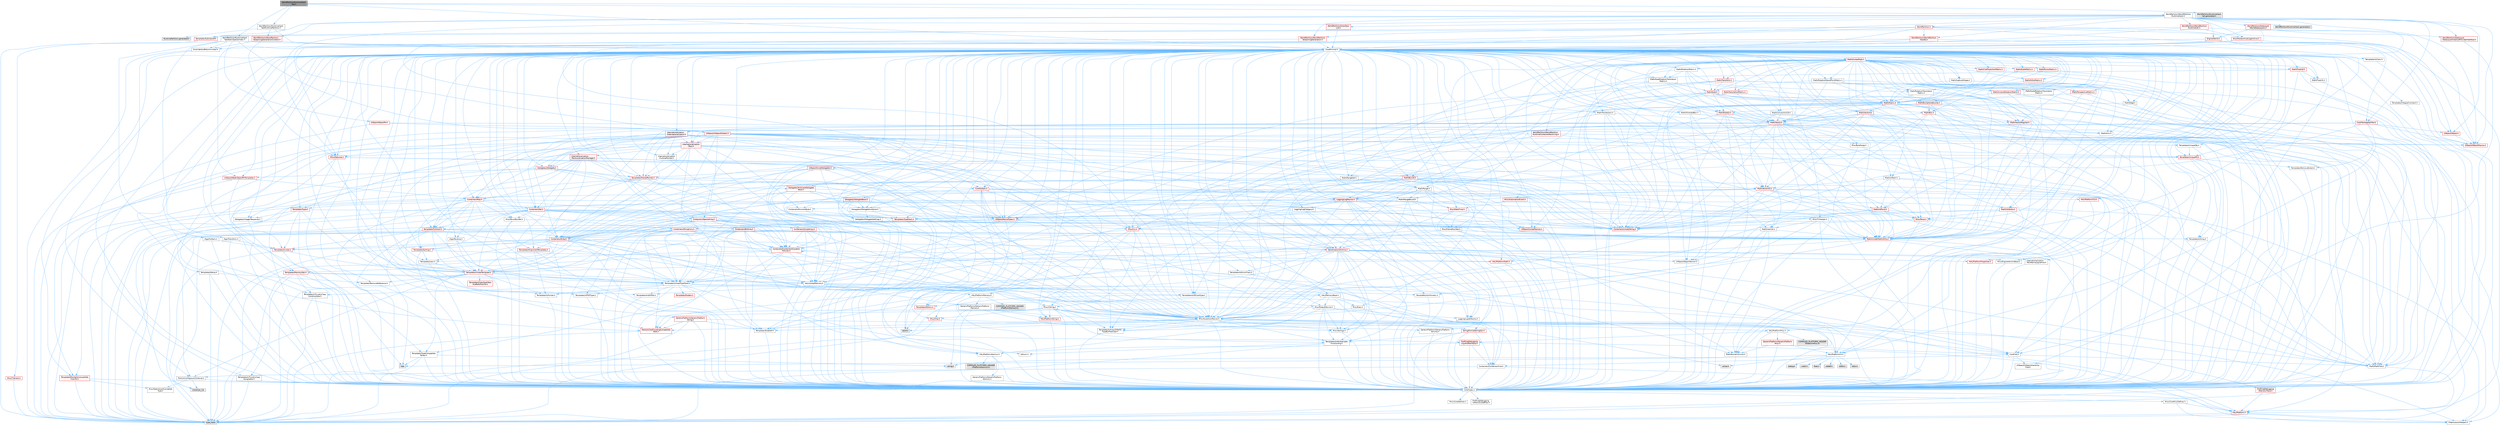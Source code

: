 digraph "WorldPartitionRuntimeHashSet.h"
{
 // INTERACTIVE_SVG=YES
 // LATEX_PDF_SIZE
  bgcolor="transparent";
  edge [fontname=Helvetica,fontsize=10,labelfontname=Helvetica,labelfontsize=10];
  node [fontname=Helvetica,fontsize=10,shape=box,height=0.2,width=0.4];
  Node1 [id="Node000001",label="WorldPartitionRuntimeHash\lSet.h",height=0.2,width=0.4,color="gray40", fillcolor="grey60", style="filled", fontcolor="black",tooltip=" "];
  Node1 -> Node2 [id="edge1_Node000001_Node000002",color="steelblue1",style="solid",tooltip=" "];
  Node2 [id="Node000002",label="CoreMinimal.h",height=0.2,width=0.4,color="grey40", fillcolor="white", style="filled",URL="$d7/d67/CoreMinimal_8h.html",tooltip=" "];
  Node2 -> Node3 [id="edge2_Node000002_Node000003",color="steelblue1",style="solid",tooltip=" "];
  Node3 [id="Node000003",label="CoreTypes.h",height=0.2,width=0.4,color="grey40", fillcolor="white", style="filled",URL="$dc/dec/CoreTypes_8h.html",tooltip=" "];
  Node3 -> Node4 [id="edge3_Node000003_Node000004",color="steelblue1",style="solid",tooltip=" "];
  Node4 [id="Node000004",label="HAL/Platform.h",height=0.2,width=0.4,color="red", fillcolor="#FFF0F0", style="filled",URL="$d9/dd0/Platform_8h.html",tooltip=" "];
  Node4 -> Node7 [id="edge4_Node000004_Node000007",color="steelblue1",style="solid",tooltip=" "];
  Node7 [id="Node000007",label="type_traits",height=0.2,width=0.4,color="grey60", fillcolor="#E0E0E0", style="filled",tooltip=" "];
  Node4 -> Node8 [id="edge5_Node000004_Node000008",color="steelblue1",style="solid",tooltip=" "];
  Node8 [id="Node000008",label="PreprocessorHelpers.h",height=0.2,width=0.4,color="grey40", fillcolor="white", style="filled",URL="$db/ddb/PreprocessorHelpers_8h.html",tooltip=" "];
  Node3 -> Node14 [id="edge6_Node000003_Node000014",color="steelblue1",style="solid",tooltip=" "];
  Node14 [id="Node000014",label="ProfilingDebugging\l/UMemoryDefines.h",height=0.2,width=0.4,color="grey40", fillcolor="white", style="filled",URL="$d2/da2/UMemoryDefines_8h.html",tooltip=" "];
  Node3 -> Node15 [id="edge7_Node000003_Node000015",color="steelblue1",style="solid",tooltip=" "];
  Node15 [id="Node000015",label="Misc/CoreMiscDefines.h",height=0.2,width=0.4,color="grey40", fillcolor="white", style="filled",URL="$da/d38/CoreMiscDefines_8h.html",tooltip=" "];
  Node15 -> Node4 [id="edge8_Node000015_Node000004",color="steelblue1",style="solid",tooltip=" "];
  Node15 -> Node8 [id="edge9_Node000015_Node000008",color="steelblue1",style="solid",tooltip=" "];
  Node3 -> Node16 [id="edge10_Node000003_Node000016",color="steelblue1",style="solid",tooltip=" "];
  Node16 [id="Node000016",label="Misc/CoreDefines.h",height=0.2,width=0.4,color="grey40", fillcolor="white", style="filled",URL="$d3/dd2/CoreDefines_8h.html",tooltip=" "];
  Node2 -> Node17 [id="edge11_Node000002_Node000017",color="steelblue1",style="solid",tooltip=" "];
  Node17 [id="Node000017",label="CoreFwd.h",height=0.2,width=0.4,color="grey40", fillcolor="white", style="filled",URL="$d1/d1e/CoreFwd_8h.html",tooltip=" "];
  Node17 -> Node3 [id="edge12_Node000017_Node000003",color="steelblue1",style="solid",tooltip=" "];
  Node17 -> Node18 [id="edge13_Node000017_Node000018",color="steelblue1",style="solid",tooltip=" "];
  Node18 [id="Node000018",label="Containers/ContainersFwd.h",height=0.2,width=0.4,color="grey40", fillcolor="white", style="filled",URL="$d4/d0a/ContainersFwd_8h.html",tooltip=" "];
  Node18 -> Node4 [id="edge14_Node000018_Node000004",color="steelblue1",style="solid",tooltip=" "];
  Node18 -> Node3 [id="edge15_Node000018_Node000003",color="steelblue1",style="solid",tooltip=" "];
  Node18 -> Node19 [id="edge16_Node000018_Node000019",color="steelblue1",style="solid",tooltip=" "];
  Node19 [id="Node000019",label="Traits/IsContiguousContainer.h",height=0.2,width=0.4,color="grey40", fillcolor="white", style="filled",URL="$d5/d3c/IsContiguousContainer_8h.html",tooltip=" "];
  Node19 -> Node3 [id="edge17_Node000019_Node000003",color="steelblue1",style="solid",tooltip=" "];
  Node19 -> Node20 [id="edge18_Node000019_Node000020",color="steelblue1",style="solid",tooltip=" "];
  Node20 [id="Node000020",label="Misc/StaticAssertComplete\lType.h",height=0.2,width=0.4,color="grey40", fillcolor="white", style="filled",URL="$d5/d4e/StaticAssertCompleteType_8h.html",tooltip=" "];
  Node19 -> Node21 [id="edge19_Node000019_Node000021",color="steelblue1",style="solid",tooltip=" "];
  Node21 [id="Node000021",label="initializer_list",height=0.2,width=0.4,color="grey60", fillcolor="#E0E0E0", style="filled",tooltip=" "];
  Node17 -> Node22 [id="edge20_Node000017_Node000022",color="steelblue1",style="solid",tooltip=" "];
  Node22 [id="Node000022",label="Math/MathFwd.h",height=0.2,width=0.4,color="grey40", fillcolor="white", style="filled",URL="$d2/d10/MathFwd_8h.html",tooltip=" "];
  Node22 -> Node4 [id="edge21_Node000022_Node000004",color="steelblue1",style="solid",tooltip=" "];
  Node17 -> Node23 [id="edge22_Node000017_Node000023",color="steelblue1",style="solid",tooltip=" "];
  Node23 [id="Node000023",label="UObject/UObjectHierarchy\lFwd.h",height=0.2,width=0.4,color="grey40", fillcolor="white", style="filled",URL="$d3/d13/UObjectHierarchyFwd_8h.html",tooltip=" "];
  Node2 -> Node23 [id="edge23_Node000002_Node000023",color="steelblue1",style="solid",tooltip=" "];
  Node2 -> Node18 [id="edge24_Node000002_Node000018",color="steelblue1",style="solid",tooltip=" "];
  Node2 -> Node24 [id="edge25_Node000002_Node000024",color="steelblue1",style="solid",tooltip=" "];
  Node24 [id="Node000024",label="Misc/VarArgs.h",height=0.2,width=0.4,color="grey40", fillcolor="white", style="filled",URL="$d5/d6f/VarArgs_8h.html",tooltip=" "];
  Node24 -> Node3 [id="edge26_Node000024_Node000003",color="steelblue1",style="solid",tooltip=" "];
  Node2 -> Node25 [id="edge27_Node000002_Node000025",color="steelblue1",style="solid",tooltip=" "];
  Node25 [id="Node000025",label="Logging/LogVerbosity.h",height=0.2,width=0.4,color="grey40", fillcolor="white", style="filled",URL="$d2/d8f/LogVerbosity_8h.html",tooltip=" "];
  Node25 -> Node3 [id="edge28_Node000025_Node000003",color="steelblue1",style="solid",tooltip=" "];
  Node2 -> Node26 [id="edge29_Node000002_Node000026",color="steelblue1",style="solid",tooltip=" "];
  Node26 [id="Node000026",label="Misc/OutputDevice.h",height=0.2,width=0.4,color="grey40", fillcolor="white", style="filled",URL="$d7/d32/OutputDevice_8h.html",tooltip=" "];
  Node26 -> Node17 [id="edge30_Node000026_Node000017",color="steelblue1",style="solid",tooltip=" "];
  Node26 -> Node3 [id="edge31_Node000026_Node000003",color="steelblue1",style="solid",tooltip=" "];
  Node26 -> Node25 [id="edge32_Node000026_Node000025",color="steelblue1",style="solid",tooltip=" "];
  Node26 -> Node24 [id="edge33_Node000026_Node000024",color="steelblue1",style="solid",tooltip=" "];
  Node26 -> Node27 [id="edge34_Node000026_Node000027",color="steelblue1",style="solid",tooltip=" "];
  Node27 [id="Node000027",label="Templates/IsArrayOrRefOf\lTypeByPredicate.h",height=0.2,width=0.4,color="grey40", fillcolor="white", style="filled",URL="$d6/da1/IsArrayOrRefOfTypeByPredicate_8h.html",tooltip=" "];
  Node27 -> Node3 [id="edge35_Node000027_Node000003",color="steelblue1",style="solid",tooltip=" "];
  Node26 -> Node28 [id="edge36_Node000026_Node000028",color="steelblue1",style="solid",tooltip=" "];
  Node28 [id="Node000028",label="Templates/IsValidVariadic\lFunctionArg.h",height=0.2,width=0.4,color="grey40", fillcolor="white", style="filled",URL="$d0/dc8/IsValidVariadicFunctionArg_8h.html",tooltip=" "];
  Node28 -> Node3 [id="edge37_Node000028_Node000003",color="steelblue1",style="solid",tooltip=" "];
  Node28 -> Node29 [id="edge38_Node000028_Node000029",color="steelblue1",style="solid",tooltip=" "];
  Node29 [id="Node000029",label="IsEnum.h",height=0.2,width=0.4,color="grey40", fillcolor="white", style="filled",URL="$d4/de5/IsEnum_8h.html",tooltip=" "];
  Node28 -> Node7 [id="edge39_Node000028_Node000007",color="steelblue1",style="solid",tooltip=" "];
  Node26 -> Node30 [id="edge40_Node000026_Node000030",color="steelblue1",style="solid",tooltip=" "];
  Node30 [id="Node000030",label="Traits/IsCharEncodingCompatible\lWith.h",height=0.2,width=0.4,color="red", fillcolor="#FFF0F0", style="filled",URL="$df/dd1/IsCharEncodingCompatibleWith_8h.html",tooltip=" "];
  Node30 -> Node7 [id="edge41_Node000030_Node000007",color="steelblue1",style="solid",tooltip=" "];
  Node2 -> Node32 [id="edge42_Node000002_Node000032",color="steelblue1",style="solid",tooltip=" "];
  Node32 [id="Node000032",label="HAL/PlatformCrt.h",height=0.2,width=0.4,color="grey40", fillcolor="white", style="filled",URL="$d8/d75/PlatformCrt_8h.html",tooltip=" "];
  Node32 -> Node33 [id="edge43_Node000032_Node000033",color="steelblue1",style="solid",tooltip=" "];
  Node33 [id="Node000033",label="new",height=0.2,width=0.4,color="grey60", fillcolor="#E0E0E0", style="filled",tooltip=" "];
  Node32 -> Node34 [id="edge44_Node000032_Node000034",color="steelblue1",style="solid",tooltip=" "];
  Node34 [id="Node000034",label="wchar.h",height=0.2,width=0.4,color="grey60", fillcolor="#E0E0E0", style="filled",tooltip=" "];
  Node32 -> Node35 [id="edge45_Node000032_Node000035",color="steelblue1",style="solid",tooltip=" "];
  Node35 [id="Node000035",label="stddef.h",height=0.2,width=0.4,color="grey60", fillcolor="#E0E0E0", style="filled",tooltip=" "];
  Node32 -> Node36 [id="edge46_Node000032_Node000036",color="steelblue1",style="solid",tooltip=" "];
  Node36 [id="Node000036",label="stdlib.h",height=0.2,width=0.4,color="grey60", fillcolor="#E0E0E0", style="filled",tooltip=" "];
  Node32 -> Node37 [id="edge47_Node000032_Node000037",color="steelblue1",style="solid",tooltip=" "];
  Node37 [id="Node000037",label="stdio.h",height=0.2,width=0.4,color="grey60", fillcolor="#E0E0E0", style="filled",tooltip=" "];
  Node32 -> Node38 [id="edge48_Node000032_Node000038",color="steelblue1",style="solid",tooltip=" "];
  Node38 [id="Node000038",label="stdarg.h",height=0.2,width=0.4,color="grey60", fillcolor="#E0E0E0", style="filled",tooltip=" "];
  Node32 -> Node39 [id="edge49_Node000032_Node000039",color="steelblue1",style="solid",tooltip=" "];
  Node39 [id="Node000039",label="math.h",height=0.2,width=0.4,color="grey60", fillcolor="#E0E0E0", style="filled",tooltip=" "];
  Node32 -> Node40 [id="edge50_Node000032_Node000040",color="steelblue1",style="solid",tooltip=" "];
  Node40 [id="Node000040",label="float.h",height=0.2,width=0.4,color="grey60", fillcolor="#E0E0E0", style="filled",tooltip=" "];
  Node32 -> Node41 [id="edge51_Node000032_Node000041",color="steelblue1",style="solid",tooltip=" "];
  Node41 [id="Node000041",label="string.h",height=0.2,width=0.4,color="grey60", fillcolor="#E0E0E0", style="filled",tooltip=" "];
  Node2 -> Node42 [id="edge52_Node000002_Node000042",color="steelblue1",style="solid",tooltip=" "];
  Node42 [id="Node000042",label="HAL/PlatformMisc.h",height=0.2,width=0.4,color="grey40", fillcolor="white", style="filled",URL="$d0/df5/PlatformMisc_8h.html",tooltip=" "];
  Node42 -> Node3 [id="edge53_Node000042_Node000003",color="steelblue1",style="solid",tooltip=" "];
  Node42 -> Node43 [id="edge54_Node000042_Node000043",color="steelblue1",style="solid",tooltip=" "];
  Node43 [id="Node000043",label="GenericPlatform/GenericPlatform\lMisc.h",height=0.2,width=0.4,color="red", fillcolor="#FFF0F0", style="filled",URL="$db/d9a/GenericPlatformMisc_8h.html",tooltip=" "];
  Node43 -> Node17 [id="edge55_Node000043_Node000017",color="steelblue1",style="solid",tooltip=" "];
  Node43 -> Node3 [id="edge56_Node000043_Node000003",color="steelblue1",style="solid",tooltip=" "];
  Node43 -> Node32 [id="edge57_Node000043_Node000032",color="steelblue1",style="solid",tooltip=" "];
  Node43 -> Node47 [id="edge58_Node000043_Node000047",color="steelblue1",style="solid",tooltip=" "];
  Node47 [id="Node000047",label="Math/NumericLimits.h",height=0.2,width=0.4,color="grey40", fillcolor="white", style="filled",URL="$df/d1b/NumericLimits_8h.html",tooltip=" "];
  Node47 -> Node3 [id="edge59_Node000047_Node000003",color="steelblue1",style="solid",tooltip=" "];
  Node42 -> Node52 [id="edge60_Node000042_Node000052",color="steelblue1",style="solid",tooltip=" "];
  Node52 [id="Node000052",label="COMPILED_PLATFORM_HEADER\l(PlatformMisc.h)",height=0.2,width=0.4,color="grey60", fillcolor="#E0E0E0", style="filled",tooltip=" "];
  Node42 -> Node53 [id="edge61_Node000042_Node000053",color="steelblue1",style="solid",tooltip=" "];
  Node53 [id="Node000053",label="ProfilingDebugging\l/CpuProfilerTrace.h",height=0.2,width=0.4,color="red", fillcolor="#FFF0F0", style="filled",URL="$da/dcb/CpuProfilerTrace_8h.html",tooltip=" "];
  Node53 -> Node3 [id="edge62_Node000053_Node000003",color="steelblue1",style="solid",tooltip=" "];
  Node53 -> Node18 [id="edge63_Node000053_Node000018",color="steelblue1",style="solid",tooltip=" "];
  Node53 -> Node54 [id="edge64_Node000053_Node000054",color="steelblue1",style="solid",tooltip=" "];
  Node54 [id="Node000054",label="HAL/PlatformAtomics.h",height=0.2,width=0.4,color="grey40", fillcolor="white", style="filled",URL="$d3/d36/PlatformAtomics_8h.html",tooltip=" "];
  Node54 -> Node3 [id="edge65_Node000054_Node000003",color="steelblue1",style="solid",tooltip=" "];
  Node54 -> Node55 [id="edge66_Node000054_Node000055",color="steelblue1",style="solid",tooltip=" "];
  Node55 [id="Node000055",label="GenericPlatform/GenericPlatform\lAtomics.h",height=0.2,width=0.4,color="grey40", fillcolor="white", style="filled",URL="$da/d72/GenericPlatformAtomics_8h.html",tooltip=" "];
  Node55 -> Node3 [id="edge67_Node000055_Node000003",color="steelblue1",style="solid",tooltip=" "];
  Node54 -> Node56 [id="edge68_Node000054_Node000056",color="steelblue1",style="solid",tooltip=" "];
  Node56 [id="Node000056",label="COMPILED_PLATFORM_HEADER\l(PlatformAtomics.h)",height=0.2,width=0.4,color="grey60", fillcolor="#E0E0E0", style="filled",tooltip=" "];
  Node53 -> Node8 [id="edge69_Node000053_Node000008",color="steelblue1",style="solid",tooltip=" "];
  Node2 -> Node61 [id="edge70_Node000002_Node000061",color="steelblue1",style="solid",tooltip=" "];
  Node61 [id="Node000061",label="Misc/AssertionMacros.h",height=0.2,width=0.4,color="grey40", fillcolor="white", style="filled",URL="$d0/dfa/AssertionMacros_8h.html",tooltip=" "];
  Node61 -> Node3 [id="edge71_Node000061_Node000003",color="steelblue1",style="solid",tooltip=" "];
  Node61 -> Node4 [id="edge72_Node000061_Node000004",color="steelblue1",style="solid",tooltip=" "];
  Node61 -> Node42 [id="edge73_Node000061_Node000042",color="steelblue1",style="solid",tooltip=" "];
  Node61 -> Node8 [id="edge74_Node000061_Node000008",color="steelblue1",style="solid",tooltip=" "];
  Node61 -> Node62 [id="edge75_Node000061_Node000062",color="steelblue1",style="solid",tooltip=" "];
  Node62 [id="Node000062",label="Templates/EnableIf.h",height=0.2,width=0.4,color="grey40", fillcolor="white", style="filled",URL="$d7/d60/EnableIf_8h.html",tooltip=" "];
  Node62 -> Node3 [id="edge76_Node000062_Node000003",color="steelblue1",style="solid",tooltip=" "];
  Node61 -> Node27 [id="edge77_Node000061_Node000027",color="steelblue1",style="solid",tooltip=" "];
  Node61 -> Node28 [id="edge78_Node000061_Node000028",color="steelblue1",style="solid",tooltip=" "];
  Node61 -> Node30 [id="edge79_Node000061_Node000030",color="steelblue1",style="solid",tooltip=" "];
  Node61 -> Node24 [id="edge80_Node000061_Node000024",color="steelblue1",style="solid",tooltip=" "];
  Node61 -> Node63 [id="edge81_Node000061_Node000063",color="steelblue1",style="solid",tooltip=" "];
  Node63 [id="Node000063",label="String/FormatStringSan.h",height=0.2,width=0.4,color="red", fillcolor="#FFF0F0", style="filled",URL="$d3/d8b/FormatStringSan_8h.html",tooltip=" "];
  Node63 -> Node7 [id="edge82_Node000063_Node000007",color="steelblue1",style="solid",tooltip=" "];
  Node63 -> Node3 [id="edge83_Node000063_Node000003",color="steelblue1",style="solid",tooltip=" "];
  Node63 -> Node28 [id="edge84_Node000063_Node000028",color="steelblue1",style="solid",tooltip=" "];
  Node63 -> Node18 [id="edge85_Node000063_Node000018",color="steelblue1",style="solid",tooltip=" "];
  Node61 -> Node69 [id="edge86_Node000061_Node000069",color="steelblue1",style="solid",tooltip=" "];
  Node69 [id="Node000069",label="atomic",height=0.2,width=0.4,color="grey60", fillcolor="#E0E0E0", style="filled",tooltip=" "];
  Node2 -> Node70 [id="edge87_Node000002_Node000070",color="steelblue1",style="solid",tooltip=" "];
  Node70 [id="Node000070",label="Templates/IsPointer.h",height=0.2,width=0.4,color="grey40", fillcolor="white", style="filled",URL="$d7/d05/IsPointer_8h.html",tooltip=" "];
  Node70 -> Node3 [id="edge88_Node000070_Node000003",color="steelblue1",style="solid",tooltip=" "];
  Node2 -> Node71 [id="edge89_Node000002_Node000071",color="steelblue1",style="solid",tooltip=" "];
  Node71 [id="Node000071",label="HAL/PlatformMemory.h",height=0.2,width=0.4,color="grey40", fillcolor="white", style="filled",URL="$de/d68/PlatformMemory_8h.html",tooltip=" "];
  Node71 -> Node3 [id="edge90_Node000071_Node000003",color="steelblue1",style="solid",tooltip=" "];
  Node71 -> Node72 [id="edge91_Node000071_Node000072",color="steelblue1",style="solid",tooltip=" "];
  Node72 [id="Node000072",label="GenericPlatform/GenericPlatform\lMemory.h",height=0.2,width=0.4,color="grey40", fillcolor="white", style="filled",URL="$dd/d22/GenericPlatformMemory_8h.html",tooltip=" "];
  Node72 -> Node17 [id="edge92_Node000072_Node000017",color="steelblue1",style="solid",tooltip=" "];
  Node72 -> Node3 [id="edge93_Node000072_Node000003",color="steelblue1",style="solid",tooltip=" "];
  Node72 -> Node73 [id="edge94_Node000072_Node000073",color="steelblue1",style="solid",tooltip=" "];
  Node73 [id="Node000073",label="HAL/PlatformString.h",height=0.2,width=0.4,color="red", fillcolor="#FFF0F0", style="filled",URL="$db/db5/PlatformString_8h.html",tooltip=" "];
  Node73 -> Node3 [id="edge95_Node000073_Node000003",color="steelblue1",style="solid",tooltip=" "];
  Node72 -> Node41 [id="edge96_Node000072_Node000041",color="steelblue1",style="solid",tooltip=" "];
  Node72 -> Node34 [id="edge97_Node000072_Node000034",color="steelblue1",style="solid",tooltip=" "];
  Node71 -> Node75 [id="edge98_Node000071_Node000075",color="steelblue1",style="solid",tooltip=" "];
  Node75 [id="Node000075",label="COMPILED_PLATFORM_HEADER\l(PlatformMemory.h)",height=0.2,width=0.4,color="grey60", fillcolor="#E0E0E0", style="filled",tooltip=" "];
  Node2 -> Node54 [id="edge99_Node000002_Node000054",color="steelblue1",style="solid",tooltip=" "];
  Node2 -> Node76 [id="edge100_Node000002_Node000076",color="steelblue1",style="solid",tooltip=" "];
  Node76 [id="Node000076",label="Misc/Exec.h",height=0.2,width=0.4,color="grey40", fillcolor="white", style="filled",URL="$de/ddb/Exec_8h.html",tooltip=" "];
  Node76 -> Node3 [id="edge101_Node000076_Node000003",color="steelblue1",style="solid",tooltip=" "];
  Node76 -> Node61 [id="edge102_Node000076_Node000061",color="steelblue1",style="solid",tooltip=" "];
  Node2 -> Node77 [id="edge103_Node000002_Node000077",color="steelblue1",style="solid",tooltip=" "];
  Node77 [id="Node000077",label="HAL/MemoryBase.h",height=0.2,width=0.4,color="grey40", fillcolor="white", style="filled",URL="$d6/d9f/MemoryBase_8h.html",tooltip=" "];
  Node77 -> Node3 [id="edge104_Node000077_Node000003",color="steelblue1",style="solid",tooltip=" "];
  Node77 -> Node54 [id="edge105_Node000077_Node000054",color="steelblue1",style="solid",tooltip=" "];
  Node77 -> Node32 [id="edge106_Node000077_Node000032",color="steelblue1",style="solid",tooltip=" "];
  Node77 -> Node76 [id="edge107_Node000077_Node000076",color="steelblue1",style="solid",tooltip=" "];
  Node77 -> Node26 [id="edge108_Node000077_Node000026",color="steelblue1",style="solid",tooltip=" "];
  Node77 -> Node78 [id="edge109_Node000077_Node000078",color="steelblue1",style="solid",tooltip=" "];
  Node78 [id="Node000078",label="Templates/Atomic.h",height=0.2,width=0.4,color="red", fillcolor="#FFF0F0", style="filled",URL="$d3/d91/Atomic_8h.html",tooltip=" "];
  Node78 -> Node69 [id="edge110_Node000078_Node000069",color="steelblue1",style="solid",tooltip=" "];
  Node2 -> Node87 [id="edge111_Node000002_Node000087",color="steelblue1",style="solid",tooltip=" "];
  Node87 [id="Node000087",label="HAL/UnrealMemory.h",height=0.2,width=0.4,color="grey40", fillcolor="white", style="filled",URL="$d9/d96/UnrealMemory_8h.html",tooltip=" "];
  Node87 -> Node3 [id="edge112_Node000087_Node000003",color="steelblue1",style="solid",tooltip=" "];
  Node87 -> Node72 [id="edge113_Node000087_Node000072",color="steelblue1",style="solid",tooltip=" "];
  Node87 -> Node77 [id="edge114_Node000087_Node000077",color="steelblue1",style="solid",tooltip=" "];
  Node87 -> Node71 [id="edge115_Node000087_Node000071",color="steelblue1",style="solid",tooltip=" "];
  Node87 -> Node88 [id="edge116_Node000087_Node000088",color="steelblue1",style="solid",tooltip=" "];
  Node88 [id="Node000088",label="ProfilingDebugging\l/MemoryTrace.h",height=0.2,width=0.4,color="red", fillcolor="#FFF0F0", style="filled",URL="$da/dd7/MemoryTrace_8h.html",tooltip=" "];
  Node88 -> Node4 [id="edge117_Node000088_Node000004",color="steelblue1",style="solid",tooltip=" "];
  Node87 -> Node70 [id="edge118_Node000087_Node000070",color="steelblue1",style="solid",tooltip=" "];
  Node2 -> Node89 [id="edge119_Node000002_Node000089",color="steelblue1",style="solid",tooltip=" "];
  Node89 [id="Node000089",label="Templates/IsArithmetic.h",height=0.2,width=0.4,color="grey40", fillcolor="white", style="filled",URL="$d2/d5d/IsArithmetic_8h.html",tooltip=" "];
  Node89 -> Node3 [id="edge120_Node000089_Node000003",color="steelblue1",style="solid",tooltip=" "];
  Node2 -> Node83 [id="edge121_Node000002_Node000083",color="steelblue1",style="solid",tooltip=" "];
  Node83 [id="Node000083",label="Templates/AndOrNot.h",height=0.2,width=0.4,color="grey40", fillcolor="white", style="filled",URL="$db/d0a/AndOrNot_8h.html",tooltip=" "];
  Node83 -> Node3 [id="edge122_Node000083_Node000003",color="steelblue1",style="solid",tooltip=" "];
  Node2 -> Node90 [id="edge123_Node000002_Node000090",color="steelblue1",style="solid",tooltip=" "];
  Node90 [id="Node000090",label="Templates/IsPODType.h",height=0.2,width=0.4,color="grey40", fillcolor="white", style="filled",URL="$d7/db1/IsPODType_8h.html",tooltip=" "];
  Node90 -> Node3 [id="edge124_Node000090_Node000003",color="steelblue1",style="solid",tooltip=" "];
  Node2 -> Node91 [id="edge125_Node000002_Node000091",color="steelblue1",style="solid",tooltip=" "];
  Node91 [id="Node000091",label="Templates/IsUECoreType.h",height=0.2,width=0.4,color="grey40", fillcolor="white", style="filled",URL="$d1/db8/IsUECoreType_8h.html",tooltip=" "];
  Node91 -> Node3 [id="edge126_Node000091_Node000003",color="steelblue1",style="solid",tooltip=" "];
  Node91 -> Node7 [id="edge127_Node000091_Node000007",color="steelblue1",style="solid",tooltip=" "];
  Node2 -> Node84 [id="edge128_Node000002_Node000084",color="steelblue1",style="solid",tooltip=" "];
  Node84 [id="Node000084",label="Templates/IsTriviallyCopy\lConstructible.h",height=0.2,width=0.4,color="grey40", fillcolor="white", style="filled",URL="$d3/d78/IsTriviallyCopyConstructible_8h.html",tooltip=" "];
  Node84 -> Node3 [id="edge129_Node000084_Node000003",color="steelblue1",style="solid",tooltip=" "];
  Node84 -> Node7 [id="edge130_Node000084_Node000007",color="steelblue1",style="solid",tooltip=" "];
  Node2 -> Node92 [id="edge131_Node000002_Node000092",color="steelblue1",style="solid",tooltip=" "];
  Node92 [id="Node000092",label="Templates/UnrealTypeTraits.h",height=0.2,width=0.4,color="grey40", fillcolor="white", style="filled",URL="$d2/d2d/UnrealTypeTraits_8h.html",tooltip=" "];
  Node92 -> Node3 [id="edge132_Node000092_Node000003",color="steelblue1",style="solid",tooltip=" "];
  Node92 -> Node70 [id="edge133_Node000092_Node000070",color="steelblue1",style="solid",tooltip=" "];
  Node92 -> Node61 [id="edge134_Node000092_Node000061",color="steelblue1",style="solid",tooltip=" "];
  Node92 -> Node83 [id="edge135_Node000092_Node000083",color="steelblue1",style="solid",tooltip=" "];
  Node92 -> Node62 [id="edge136_Node000092_Node000062",color="steelblue1",style="solid",tooltip=" "];
  Node92 -> Node89 [id="edge137_Node000092_Node000089",color="steelblue1",style="solid",tooltip=" "];
  Node92 -> Node29 [id="edge138_Node000092_Node000029",color="steelblue1",style="solid",tooltip=" "];
  Node92 -> Node93 [id="edge139_Node000092_Node000093",color="steelblue1",style="solid",tooltip=" "];
  Node93 [id="Node000093",label="Templates/Models.h",height=0.2,width=0.4,color="red", fillcolor="#FFF0F0", style="filled",URL="$d3/d0c/Models_8h.html",tooltip=" "];
  Node92 -> Node90 [id="edge140_Node000092_Node000090",color="steelblue1",style="solid",tooltip=" "];
  Node92 -> Node91 [id="edge141_Node000092_Node000091",color="steelblue1",style="solid",tooltip=" "];
  Node92 -> Node84 [id="edge142_Node000092_Node000084",color="steelblue1",style="solid",tooltip=" "];
  Node2 -> Node62 [id="edge143_Node000002_Node000062",color="steelblue1",style="solid",tooltip=" "];
  Node2 -> Node94 [id="edge144_Node000002_Node000094",color="steelblue1",style="solid",tooltip=" "];
  Node94 [id="Node000094",label="Templates/RemoveReference.h",height=0.2,width=0.4,color="grey40", fillcolor="white", style="filled",URL="$da/dbe/RemoveReference_8h.html",tooltip=" "];
  Node94 -> Node3 [id="edge145_Node000094_Node000003",color="steelblue1",style="solid",tooltip=" "];
  Node2 -> Node95 [id="edge146_Node000002_Node000095",color="steelblue1",style="solid",tooltip=" "];
  Node95 [id="Node000095",label="Templates/IntegralConstant.h",height=0.2,width=0.4,color="grey40", fillcolor="white", style="filled",URL="$db/d1b/IntegralConstant_8h.html",tooltip=" "];
  Node95 -> Node3 [id="edge147_Node000095_Node000003",color="steelblue1",style="solid",tooltip=" "];
  Node2 -> Node96 [id="edge148_Node000002_Node000096",color="steelblue1",style="solid",tooltip=" "];
  Node96 [id="Node000096",label="Templates/IsClass.h",height=0.2,width=0.4,color="grey40", fillcolor="white", style="filled",URL="$db/dcb/IsClass_8h.html",tooltip=" "];
  Node96 -> Node3 [id="edge149_Node000096_Node000003",color="steelblue1",style="solid",tooltip=" "];
  Node2 -> Node97 [id="edge150_Node000002_Node000097",color="steelblue1",style="solid",tooltip=" "];
  Node97 [id="Node000097",label="Templates/TypeCompatible\lBytes.h",height=0.2,width=0.4,color="grey40", fillcolor="white", style="filled",URL="$df/d0a/TypeCompatibleBytes_8h.html",tooltip=" "];
  Node97 -> Node3 [id="edge151_Node000097_Node000003",color="steelblue1",style="solid",tooltip=" "];
  Node97 -> Node41 [id="edge152_Node000097_Node000041",color="steelblue1",style="solid",tooltip=" "];
  Node97 -> Node33 [id="edge153_Node000097_Node000033",color="steelblue1",style="solid",tooltip=" "];
  Node97 -> Node7 [id="edge154_Node000097_Node000007",color="steelblue1",style="solid",tooltip=" "];
  Node2 -> Node19 [id="edge155_Node000002_Node000019",color="steelblue1",style="solid",tooltip=" "];
  Node2 -> Node98 [id="edge156_Node000002_Node000098",color="steelblue1",style="solid",tooltip=" "];
  Node98 [id="Node000098",label="Templates/UnrealTemplate.h",height=0.2,width=0.4,color="red", fillcolor="#FFF0F0", style="filled",URL="$d4/d24/UnrealTemplate_8h.html",tooltip=" "];
  Node98 -> Node3 [id="edge157_Node000098_Node000003",color="steelblue1",style="solid",tooltip=" "];
  Node98 -> Node70 [id="edge158_Node000098_Node000070",color="steelblue1",style="solid",tooltip=" "];
  Node98 -> Node87 [id="edge159_Node000098_Node000087",color="steelblue1",style="solid",tooltip=" "];
  Node98 -> Node99 [id="edge160_Node000098_Node000099",color="steelblue1",style="solid",tooltip=" "];
  Node99 [id="Node000099",label="Templates/CopyQualifiers\lAndRefsFromTo.h",height=0.2,width=0.4,color="red", fillcolor="#FFF0F0", style="filled",URL="$d3/db3/CopyQualifiersAndRefsFromTo_8h.html",tooltip=" "];
  Node98 -> Node92 [id="edge161_Node000098_Node000092",color="steelblue1",style="solid",tooltip=" "];
  Node98 -> Node94 [id="edge162_Node000098_Node000094",color="steelblue1",style="solid",tooltip=" "];
  Node98 -> Node97 [id="edge163_Node000098_Node000097",color="steelblue1",style="solid",tooltip=" "];
  Node98 -> Node19 [id="edge164_Node000098_Node000019",color="steelblue1",style="solid",tooltip=" "];
  Node98 -> Node7 [id="edge165_Node000098_Node000007",color="steelblue1",style="solid",tooltip=" "];
  Node2 -> Node47 [id="edge166_Node000002_Node000047",color="steelblue1",style="solid",tooltip=" "];
  Node2 -> Node102 [id="edge167_Node000002_Node000102",color="steelblue1",style="solid",tooltip=" "];
  Node102 [id="Node000102",label="HAL/PlatformMath.h",height=0.2,width=0.4,color="red", fillcolor="#FFF0F0", style="filled",URL="$dc/d53/PlatformMath_8h.html",tooltip=" "];
  Node102 -> Node3 [id="edge168_Node000102_Node000003",color="steelblue1",style="solid",tooltip=" "];
  Node2 -> Node85 [id="edge169_Node000002_Node000085",color="steelblue1",style="solid",tooltip=" "];
  Node85 [id="Node000085",label="Templates/IsTriviallyCopy\lAssignable.h",height=0.2,width=0.4,color="grey40", fillcolor="white", style="filled",URL="$d2/df2/IsTriviallyCopyAssignable_8h.html",tooltip=" "];
  Node85 -> Node3 [id="edge170_Node000085_Node000003",color="steelblue1",style="solid",tooltip=" "];
  Node85 -> Node7 [id="edge171_Node000085_Node000007",color="steelblue1",style="solid",tooltip=" "];
  Node2 -> Node110 [id="edge172_Node000002_Node000110",color="steelblue1",style="solid",tooltip=" "];
  Node110 [id="Node000110",label="Templates/MemoryOps.h",height=0.2,width=0.4,color="red", fillcolor="#FFF0F0", style="filled",URL="$db/dea/MemoryOps_8h.html",tooltip=" "];
  Node110 -> Node3 [id="edge173_Node000110_Node000003",color="steelblue1",style="solid",tooltip=" "];
  Node110 -> Node87 [id="edge174_Node000110_Node000087",color="steelblue1",style="solid",tooltip=" "];
  Node110 -> Node85 [id="edge175_Node000110_Node000085",color="steelblue1",style="solid",tooltip=" "];
  Node110 -> Node84 [id="edge176_Node000110_Node000084",color="steelblue1",style="solid",tooltip=" "];
  Node110 -> Node92 [id="edge177_Node000110_Node000092",color="steelblue1",style="solid",tooltip=" "];
  Node110 -> Node33 [id="edge178_Node000110_Node000033",color="steelblue1",style="solid",tooltip=" "];
  Node110 -> Node7 [id="edge179_Node000110_Node000007",color="steelblue1",style="solid",tooltip=" "];
  Node2 -> Node111 [id="edge180_Node000002_Node000111",color="steelblue1",style="solid",tooltip=" "];
  Node111 [id="Node000111",label="Containers/ContainerAllocation\lPolicies.h",height=0.2,width=0.4,color="red", fillcolor="#FFF0F0", style="filled",URL="$d7/dff/ContainerAllocationPolicies_8h.html",tooltip=" "];
  Node111 -> Node3 [id="edge181_Node000111_Node000003",color="steelblue1",style="solid",tooltip=" "];
  Node111 -> Node111 [id="edge182_Node000111_Node000111",color="steelblue1",style="solid",tooltip=" "];
  Node111 -> Node102 [id="edge183_Node000111_Node000102",color="steelblue1",style="solid",tooltip=" "];
  Node111 -> Node87 [id="edge184_Node000111_Node000087",color="steelblue1",style="solid",tooltip=" "];
  Node111 -> Node47 [id="edge185_Node000111_Node000047",color="steelblue1",style="solid",tooltip=" "];
  Node111 -> Node61 [id="edge186_Node000111_Node000061",color="steelblue1",style="solid",tooltip=" "];
  Node111 -> Node110 [id="edge187_Node000111_Node000110",color="steelblue1",style="solid",tooltip=" "];
  Node111 -> Node97 [id="edge188_Node000111_Node000097",color="steelblue1",style="solid",tooltip=" "];
  Node111 -> Node7 [id="edge189_Node000111_Node000007",color="steelblue1",style="solid",tooltip=" "];
  Node2 -> Node114 [id="edge190_Node000002_Node000114",color="steelblue1",style="solid",tooltip=" "];
  Node114 [id="Node000114",label="Templates/IsEnumClass.h",height=0.2,width=0.4,color="grey40", fillcolor="white", style="filled",URL="$d7/d15/IsEnumClass_8h.html",tooltip=" "];
  Node114 -> Node3 [id="edge191_Node000114_Node000003",color="steelblue1",style="solid",tooltip=" "];
  Node114 -> Node83 [id="edge192_Node000114_Node000083",color="steelblue1",style="solid",tooltip=" "];
  Node2 -> Node115 [id="edge193_Node000002_Node000115",color="steelblue1",style="solid",tooltip=" "];
  Node115 [id="Node000115",label="HAL/PlatformProperties.h",height=0.2,width=0.4,color="red", fillcolor="#FFF0F0", style="filled",URL="$d9/db0/PlatformProperties_8h.html",tooltip=" "];
  Node115 -> Node3 [id="edge194_Node000115_Node000003",color="steelblue1",style="solid",tooltip=" "];
  Node2 -> Node118 [id="edge195_Node000002_Node000118",color="steelblue1",style="solid",tooltip=" "];
  Node118 [id="Node000118",label="Misc/EngineVersionBase.h",height=0.2,width=0.4,color="grey40", fillcolor="white", style="filled",URL="$d5/d2b/EngineVersionBase_8h.html",tooltip=" "];
  Node118 -> Node3 [id="edge196_Node000118_Node000003",color="steelblue1",style="solid",tooltip=" "];
  Node2 -> Node119 [id="edge197_Node000002_Node000119",color="steelblue1",style="solid",tooltip=" "];
  Node119 [id="Node000119",label="Internationalization\l/TextNamespaceFwd.h",height=0.2,width=0.4,color="grey40", fillcolor="white", style="filled",URL="$d8/d97/TextNamespaceFwd_8h.html",tooltip=" "];
  Node119 -> Node3 [id="edge198_Node000119_Node000003",color="steelblue1",style="solid",tooltip=" "];
  Node2 -> Node120 [id="edge199_Node000002_Node000120",color="steelblue1",style="solid",tooltip=" "];
  Node120 [id="Node000120",label="Serialization/Archive.h",height=0.2,width=0.4,color="red", fillcolor="#FFF0F0", style="filled",URL="$d7/d3b/Archive_8h.html",tooltip=" "];
  Node120 -> Node17 [id="edge200_Node000120_Node000017",color="steelblue1",style="solid",tooltip=" "];
  Node120 -> Node3 [id="edge201_Node000120_Node000003",color="steelblue1",style="solid",tooltip=" "];
  Node120 -> Node115 [id="edge202_Node000120_Node000115",color="steelblue1",style="solid",tooltip=" "];
  Node120 -> Node119 [id="edge203_Node000120_Node000119",color="steelblue1",style="solid",tooltip=" "];
  Node120 -> Node22 [id="edge204_Node000120_Node000022",color="steelblue1",style="solid",tooltip=" "];
  Node120 -> Node61 [id="edge205_Node000120_Node000061",color="steelblue1",style="solid",tooltip=" "];
  Node120 -> Node118 [id="edge206_Node000120_Node000118",color="steelblue1",style="solid",tooltip=" "];
  Node120 -> Node24 [id="edge207_Node000120_Node000024",color="steelblue1",style="solid",tooltip=" "];
  Node120 -> Node62 [id="edge208_Node000120_Node000062",color="steelblue1",style="solid",tooltip=" "];
  Node120 -> Node27 [id="edge209_Node000120_Node000027",color="steelblue1",style="solid",tooltip=" "];
  Node120 -> Node114 [id="edge210_Node000120_Node000114",color="steelblue1",style="solid",tooltip=" "];
  Node120 -> Node28 [id="edge211_Node000120_Node000028",color="steelblue1",style="solid",tooltip=" "];
  Node120 -> Node98 [id="edge212_Node000120_Node000098",color="steelblue1",style="solid",tooltip=" "];
  Node120 -> Node30 [id="edge213_Node000120_Node000030",color="steelblue1",style="solid",tooltip=" "];
  Node120 -> Node123 [id="edge214_Node000120_Node000123",color="steelblue1",style="solid",tooltip=" "];
  Node123 [id="Node000123",label="UObject/ObjectVersion.h",height=0.2,width=0.4,color="grey40", fillcolor="white", style="filled",URL="$da/d63/ObjectVersion_8h.html",tooltip=" "];
  Node123 -> Node3 [id="edge215_Node000123_Node000003",color="steelblue1",style="solid",tooltip=" "];
  Node2 -> Node124 [id="edge216_Node000002_Node000124",color="steelblue1",style="solid",tooltip=" "];
  Node124 [id="Node000124",label="Templates/Less.h",height=0.2,width=0.4,color="grey40", fillcolor="white", style="filled",URL="$de/dc8/Less_8h.html",tooltip=" "];
  Node124 -> Node3 [id="edge217_Node000124_Node000003",color="steelblue1",style="solid",tooltip=" "];
  Node124 -> Node98 [id="edge218_Node000124_Node000098",color="steelblue1",style="solid",tooltip=" "];
  Node2 -> Node125 [id="edge219_Node000002_Node000125",color="steelblue1",style="solid",tooltip=" "];
  Node125 [id="Node000125",label="Templates/Sorting.h",height=0.2,width=0.4,color="red", fillcolor="#FFF0F0", style="filled",URL="$d3/d9e/Sorting_8h.html",tooltip=" "];
  Node125 -> Node3 [id="edge220_Node000125_Node000003",color="steelblue1",style="solid",tooltip=" "];
  Node125 -> Node102 [id="edge221_Node000125_Node000102",color="steelblue1",style="solid",tooltip=" "];
  Node125 -> Node124 [id="edge222_Node000125_Node000124",color="steelblue1",style="solid",tooltip=" "];
  Node2 -> Node136 [id="edge223_Node000002_Node000136",color="steelblue1",style="solid",tooltip=" "];
  Node136 [id="Node000136",label="Misc/Char.h",height=0.2,width=0.4,color="red", fillcolor="#FFF0F0", style="filled",URL="$d0/d58/Char_8h.html",tooltip=" "];
  Node136 -> Node3 [id="edge224_Node000136_Node000003",color="steelblue1",style="solid",tooltip=" "];
  Node136 -> Node7 [id="edge225_Node000136_Node000007",color="steelblue1",style="solid",tooltip=" "];
  Node2 -> Node139 [id="edge226_Node000002_Node000139",color="steelblue1",style="solid",tooltip=" "];
  Node139 [id="Node000139",label="GenericPlatform/GenericPlatform\lStricmp.h",height=0.2,width=0.4,color="grey40", fillcolor="white", style="filled",URL="$d2/d86/GenericPlatformStricmp_8h.html",tooltip=" "];
  Node139 -> Node3 [id="edge227_Node000139_Node000003",color="steelblue1",style="solid",tooltip=" "];
  Node2 -> Node140 [id="edge228_Node000002_Node000140",color="steelblue1",style="solid",tooltip=" "];
  Node140 [id="Node000140",label="GenericPlatform/GenericPlatform\lString.h",height=0.2,width=0.4,color="red", fillcolor="#FFF0F0", style="filled",URL="$dd/d20/GenericPlatformString_8h.html",tooltip=" "];
  Node140 -> Node3 [id="edge229_Node000140_Node000003",color="steelblue1",style="solid",tooltip=" "];
  Node140 -> Node139 [id="edge230_Node000140_Node000139",color="steelblue1",style="solid",tooltip=" "];
  Node140 -> Node62 [id="edge231_Node000140_Node000062",color="steelblue1",style="solid",tooltip=" "];
  Node140 -> Node30 [id="edge232_Node000140_Node000030",color="steelblue1",style="solid",tooltip=" "];
  Node140 -> Node7 [id="edge233_Node000140_Node000007",color="steelblue1",style="solid",tooltip=" "];
  Node2 -> Node73 [id="edge234_Node000002_Node000073",color="steelblue1",style="solid",tooltip=" "];
  Node2 -> Node143 [id="edge235_Node000002_Node000143",color="steelblue1",style="solid",tooltip=" "];
  Node143 [id="Node000143",label="Misc/CString.h",height=0.2,width=0.4,color="grey40", fillcolor="white", style="filled",URL="$d2/d49/CString_8h.html",tooltip=" "];
  Node143 -> Node3 [id="edge236_Node000143_Node000003",color="steelblue1",style="solid",tooltip=" "];
  Node143 -> Node32 [id="edge237_Node000143_Node000032",color="steelblue1",style="solid",tooltip=" "];
  Node143 -> Node73 [id="edge238_Node000143_Node000073",color="steelblue1",style="solid",tooltip=" "];
  Node143 -> Node61 [id="edge239_Node000143_Node000061",color="steelblue1",style="solid",tooltip=" "];
  Node143 -> Node136 [id="edge240_Node000143_Node000136",color="steelblue1",style="solid",tooltip=" "];
  Node143 -> Node24 [id="edge241_Node000143_Node000024",color="steelblue1",style="solid",tooltip=" "];
  Node143 -> Node27 [id="edge242_Node000143_Node000027",color="steelblue1",style="solid",tooltip=" "];
  Node143 -> Node28 [id="edge243_Node000143_Node000028",color="steelblue1",style="solid",tooltip=" "];
  Node143 -> Node30 [id="edge244_Node000143_Node000030",color="steelblue1",style="solid",tooltip=" "];
  Node2 -> Node144 [id="edge245_Node000002_Node000144",color="steelblue1",style="solid",tooltip=" "];
  Node144 [id="Node000144",label="Misc/Crc.h",height=0.2,width=0.4,color="red", fillcolor="#FFF0F0", style="filled",URL="$d4/dd2/Crc_8h.html",tooltip=" "];
  Node144 -> Node3 [id="edge246_Node000144_Node000003",color="steelblue1",style="solid",tooltip=" "];
  Node144 -> Node73 [id="edge247_Node000144_Node000073",color="steelblue1",style="solid",tooltip=" "];
  Node144 -> Node61 [id="edge248_Node000144_Node000061",color="steelblue1",style="solid",tooltip=" "];
  Node144 -> Node143 [id="edge249_Node000144_Node000143",color="steelblue1",style="solid",tooltip=" "];
  Node144 -> Node136 [id="edge250_Node000144_Node000136",color="steelblue1",style="solid",tooltip=" "];
  Node144 -> Node92 [id="edge251_Node000144_Node000092",color="steelblue1",style="solid",tooltip=" "];
  Node2 -> Node135 [id="edge252_Node000002_Node000135",color="steelblue1",style="solid",tooltip=" "];
  Node135 [id="Node000135",label="Math/UnrealMathUtility.h",height=0.2,width=0.4,color="red", fillcolor="#FFF0F0", style="filled",URL="$db/db8/UnrealMathUtility_8h.html",tooltip=" "];
  Node135 -> Node3 [id="edge253_Node000135_Node000003",color="steelblue1",style="solid",tooltip=" "];
  Node135 -> Node61 [id="edge254_Node000135_Node000061",color="steelblue1",style="solid",tooltip=" "];
  Node135 -> Node102 [id="edge255_Node000135_Node000102",color="steelblue1",style="solid",tooltip=" "];
  Node135 -> Node22 [id="edge256_Node000135_Node000022",color="steelblue1",style="solid",tooltip=" "];
  Node2 -> Node145 [id="edge257_Node000002_Node000145",color="steelblue1",style="solid",tooltip=" "];
  Node145 [id="Node000145",label="Containers/UnrealString.h",height=0.2,width=0.4,color="red", fillcolor="#FFF0F0", style="filled",URL="$d5/dba/UnrealString_8h.html",tooltip=" "];
  Node2 -> Node149 [id="edge258_Node000002_Node000149",color="steelblue1",style="solid",tooltip=" "];
  Node149 [id="Node000149",label="Containers/Array.h",height=0.2,width=0.4,color="red", fillcolor="#FFF0F0", style="filled",URL="$df/dd0/Array_8h.html",tooltip=" "];
  Node149 -> Node3 [id="edge259_Node000149_Node000003",color="steelblue1",style="solid",tooltip=" "];
  Node149 -> Node61 [id="edge260_Node000149_Node000061",color="steelblue1",style="solid",tooltip=" "];
  Node149 -> Node87 [id="edge261_Node000149_Node000087",color="steelblue1",style="solid",tooltip=" "];
  Node149 -> Node92 [id="edge262_Node000149_Node000092",color="steelblue1",style="solid",tooltip=" "];
  Node149 -> Node98 [id="edge263_Node000149_Node000098",color="steelblue1",style="solid",tooltip=" "];
  Node149 -> Node111 [id="edge264_Node000149_Node000111",color="steelblue1",style="solid",tooltip=" "];
  Node149 -> Node120 [id="edge265_Node000149_Node000120",color="steelblue1",style="solid",tooltip=" "];
  Node149 -> Node128 [id="edge266_Node000149_Node000128",color="steelblue1",style="solid",tooltip=" "];
  Node128 [id="Node000128",label="Templates/Invoke.h",height=0.2,width=0.4,color="red", fillcolor="#FFF0F0", style="filled",URL="$d7/deb/Invoke_8h.html",tooltip=" "];
  Node128 -> Node3 [id="edge267_Node000128_Node000003",color="steelblue1",style="solid",tooltip=" "];
  Node128 -> Node98 [id="edge268_Node000128_Node000098",color="steelblue1",style="solid",tooltip=" "];
  Node128 -> Node7 [id="edge269_Node000128_Node000007",color="steelblue1",style="solid",tooltip=" "];
  Node149 -> Node124 [id="edge270_Node000149_Node000124",color="steelblue1",style="solid",tooltip=" "];
  Node149 -> Node125 [id="edge271_Node000149_Node000125",color="steelblue1",style="solid",tooltip=" "];
  Node149 -> Node172 [id="edge272_Node000149_Node000172",color="steelblue1",style="solid",tooltip=" "];
  Node172 [id="Node000172",label="Templates/AlignmentTemplates.h",height=0.2,width=0.4,color="red", fillcolor="#FFF0F0", style="filled",URL="$dd/d32/AlignmentTemplates_8h.html",tooltip=" "];
  Node172 -> Node3 [id="edge273_Node000172_Node000003",color="steelblue1",style="solid",tooltip=" "];
  Node172 -> Node70 [id="edge274_Node000172_Node000070",color="steelblue1",style="solid",tooltip=" "];
  Node149 -> Node7 [id="edge275_Node000149_Node000007",color="steelblue1",style="solid",tooltip=" "];
  Node2 -> Node173 [id="edge276_Node000002_Node000173",color="steelblue1",style="solid",tooltip=" "];
  Node173 [id="Node000173",label="Misc/FrameNumber.h",height=0.2,width=0.4,color="grey40", fillcolor="white", style="filled",URL="$dd/dbd/FrameNumber_8h.html",tooltip=" "];
  Node173 -> Node3 [id="edge277_Node000173_Node000003",color="steelblue1",style="solid",tooltip=" "];
  Node173 -> Node47 [id="edge278_Node000173_Node000047",color="steelblue1",style="solid",tooltip=" "];
  Node173 -> Node135 [id="edge279_Node000173_Node000135",color="steelblue1",style="solid",tooltip=" "];
  Node173 -> Node62 [id="edge280_Node000173_Node000062",color="steelblue1",style="solid",tooltip=" "];
  Node173 -> Node92 [id="edge281_Node000173_Node000092",color="steelblue1",style="solid",tooltip=" "];
  Node2 -> Node174 [id="edge282_Node000002_Node000174",color="steelblue1",style="solid",tooltip=" "];
  Node174 [id="Node000174",label="Misc/Timespan.h",height=0.2,width=0.4,color="grey40", fillcolor="white", style="filled",URL="$da/dd9/Timespan_8h.html",tooltip=" "];
  Node174 -> Node3 [id="edge283_Node000174_Node000003",color="steelblue1",style="solid",tooltip=" "];
  Node174 -> Node175 [id="edge284_Node000174_Node000175",color="steelblue1",style="solid",tooltip=" "];
  Node175 [id="Node000175",label="Math/Interval.h",height=0.2,width=0.4,color="grey40", fillcolor="white", style="filled",URL="$d1/d55/Interval_8h.html",tooltip=" "];
  Node175 -> Node3 [id="edge285_Node000175_Node000003",color="steelblue1",style="solid",tooltip=" "];
  Node175 -> Node89 [id="edge286_Node000175_Node000089",color="steelblue1",style="solid",tooltip=" "];
  Node175 -> Node92 [id="edge287_Node000175_Node000092",color="steelblue1",style="solid",tooltip=" "];
  Node175 -> Node47 [id="edge288_Node000175_Node000047",color="steelblue1",style="solid",tooltip=" "];
  Node175 -> Node135 [id="edge289_Node000175_Node000135",color="steelblue1",style="solid",tooltip=" "];
  Node174 -> Node135 [id="edge290_Node000174_Node000135",color="steelblue1",style="solid",tooltip=" "];
  Node174 -> Node61 [id="edge291_Node000174_Node000061",color="steelblue1",style="solid",tooltip=" "];
  Node2 -> Node176 [id="edge292_Node000002_Node000176",color="steelblue1",style="solid",tooltip=" "];
  Node176 [id="Node000176",label="Containers/StringConv.h",height=0.2,width=0.4,color="red", fillcolor="#FFF0F0", style="filled",URL="$d3/ddf/StringConv_8h.html",tooltip=" "];
  Node176 -> Node3 [id="edge293_Node000176_Node000003",color="steelblue1",style="solid",tooltip=" "];
  Node176 -> Node61 [id="edge294_Node000176_Node000061",color="steelblue1",style="solid",tooltip=" "];
  Node176 -> Node111 [id="edge295_Node000176_Node000111",color="steelblue1",style="solid",tooltip=" "];
  Node176 -> Node149 [id="edge296_Node000176_Node000149",color="steelblue1",style="solid",tooltip=" "];
  Node176 -> Node143 [id="edge297_Node000176_Node000143",color="steelblue1",style="solid",tooltip=" "];
  Node176 -> Node177 [id="edge298_Node000176_Node000177",color="steelblue1",style="solid",tooltip=" "];
  Node177 [id="Node000177",label="Templates/IsArray.h",height=0.2,width=0.4,color="grey40", fillcolor="white", style="filled",URL="$d8/d8d/IsArray_8h.html",tooltip=" "];
  Node177 -> Node3 [id="edge299_Node000177_Node000003",color="steelblue1",style="solid",tooltip=" "];
  Node176 -> Node98 [id="edge300_Node000176_Node000098",color="steelblue1",style="solid",tooltip=" "];
  Node176 -> Node92 [id="edge301_Node000176_Node000092",color="steelblue1",style="solid",tooltip=" "];
  Node176 -> Node30 [id="edge302_Node000176_Node000030",color="steelblue1",style="solid",tooltip=" "];
  Node176 -> Node19 [id="edge303_Node000176_Node000019",color="steelblue1",style="solid",tooltip=" "];
  Node176 -> Node7 [id="edge304_Node000176_Node000007",color="steelblue1",style="solid",tooltip=" "];
  Node2 -> Node178 [id="edge305_Node000002_Node000178",color="steelblue1",style="solid",tooltip=" "];
  Node178 [id="Node000178",label="UObject/UnrealNames.h",height=0.2,width=0.4,color="red", fillcolor="#FFF0F0", style="filled",URL="$d8/db1/UnrealNames_8h.html",tooltip=" "];
  Node178 -> Node3 [id="edge306_Node000178_Node000003",color="steelblue1",style="solid",tooltip=" "];
  Node2 -> Node180 [id="edge307_Node000002_Node000180",color="steelblue1",style="solid",tooltip=" "];
  Node180 [id="Node000180",label="UObject/NameTypes.h",height=0.2,width=0.4,color="red", fillcolor="#FFF0F0", style="filled",URL="$d6/d35/NameTypes_8h.html",tooltip=" "];
  Node180 -> Node3 [id="edge308_Node000180_Node000003",color="steelblue1",style="solid",tooltip=" "];
  Node180 -> Node61 [id="edge309_Node000180_Node000061",color="steelblue1",style="solid",tooltip=" "];
  Node180 -> Node87 [id="edge310_Node000180_Node000087",color="steelblue1",style="solid",tooltip=" "];
  Node180 -> Node92 [id="edge311_Node000180_Node000092",color="steelblue1",style="solid",tooltip=" "];
  Node180 -> Node98 [id="edge312_Node000180_Node000098",color="steelblue1",style="solid",tooltip=" "];
  Node180 -> Node145 [id="edge313_Node000180_Node000145",color="steelblue1",style="solid",tooltip=" "];
  Node180 -> Node176 [id="edge314_Node000180_Node000176",color="steelblue1",style="solid",tooltip=" "];
  Node180 -> Node178 [id="edge315_Node000180_Node000178",color="steelblue1",style="solid",tooltip=" "];
  Node180 -> Node78 [id="edge316_Node000180_Node000078",color="steelblue1",style="solid",tooltip=" "];
  Node2 -> Node188 [id="edge317_Node000002_Node000188",color="steelblue1",style="solid",tooltip=" "];
  Node188 [id="Node000188",label="Misc/Parse.h",height=0.2,width=0.4,color="red", fillcolor="#FFF0F0", style="filled",URL="$dc/d71/Parse_8h.html",tooltip=" "];
  Node188 -> Node145 [id="edge318_Node000188_Node000145",color="steelblue1",style="solid",tooltip=" "];
  Node188 -> Node3 [id="edge319_Node000188_Node000003",color="steelblue1",style="solid",tooltip=" "];
  Node188 -> Node32 [id="edge320_Node000188_Node000032",color="steelblue1",style="solid",tooltip=" "];
  Node188 -> Node189 [id="edge321_Node000188_Node000189",color="steelblue1",style="solid",tooltip=" "];
  Node189 [id="Node000189",label="Templates/Function.h",height=0.2,width=0.4,color="red", fillcolor="#FFF0F0", style="filled",URL="$df/df5/Function_8h.html",tooltip=" "];
  Node189 -> Node3 [id="edge322_Node000189_Node000003",color="steelblue1",style="solid",tooltip=" "];
  Node189 -> Node61 [id="edge323_Node000189_Node000061",color="steelblue1",style="solid",tooltip=" "];
  Node189 -> Node87 [id="edge324_Node000189_Node000087",color="steelblue1",style="solid",tooltip=" "];
  Node189 -> Node92 [id="edge325_Node000189_Node000092",color="steelblue1",style="solid",tooltip=" "];
  Node189 -> Node128 [id="edge326_Node000189_Node000128",color="steelblue1",style="solid",tooltip=" "];
  Node189 -> Node98 [id="edge327_Node000189_Node000098",color="steelblue1",style="solid",tooltip=" "];
  Node189 -> Node135 [id="edge328_Node000189_Node000135",color="steelblue1",style="solid",tooltip=" "];
  Node189 -> Node33 [id="edge329_Node000189_Node000033",color="steelblue1",style="solid",tooltip=" "];
  Node189 -> Node7 [id="edge330_Node000189_Node000007",color="steelblue1",style="solid",tooltip=" "];
  Node2 -> Node172 [id="edge331_Node000002_Node000172",color="steelblue1",style="solid",tooltip=" "];
  Node2 -> Node191 [id="edge332_Node000002_Node000191",color="steelblue1",style="solid",tooltip=" "];
  Node191 [id="Node000191",label="Misc/StructBuilder.h",height=0.2,width=0.4,color="grey40", fillcolor="white", style="filled",URL="$d9/db3/StructBuilder_8h.html",tooltip=" "];
  Node191 -> Node3 [id="edge333_Node000191_Node000003",color="steelblue1",style="solid",tooltip=" "];
  Node191 -> Node135 [id="edge334_Node000191_Node000135",color="steelblue1",style="solid",tooltip=" "];
  Node191 -> Node172 [id="edge335_Node000191_Node000172",color="steelblue1",style="solid",tooltip=" "];
  Node2 -> Node104 [id="edge336_Node000002_Node000104",color="steelblue1",style="solid",tooltip=" "];
  Node104 [id="Node000104",label="Templates/Decay.h",height=0.2,width=0.4,color="grey40", fillcolor="white", style="filled",URL="$dd/d0f/Decay_8h.html",tooltip=" "];
  Node104 -> Node3 [id="edge337_Node000104_Node000003",color="steelblue1",style="solid",tooltip=" "];
  Node104 -> Node94 [id="edge338_Node000104_Node000094",color="steelblue1",style="solid",tooltip=" "];
  Node104 -> Node7 [id="edge339_Node000104_Node000007",color="steelblue1",style="solid",tooltip=" "];
  Node2 -> Node192 [id="edge340_Node000002_Node000192",color="steelblue1",style="solid",tooltip=" "];
  Node192 [id="Node000192",label="Templates/PointerIsConvertible\lFromTo.h",height=0.2,width=0.4,color="red", fillcolor="#FFF0F0", style="filled",URL="$d6/d65/PointerIsConvertibleFromTo_8h.html",tooltip=" "];
  Node192 -> Node3 [id="edge341_Node000192_Node000003",color="steelblue1",style="solid",tooltip=" "];
  Node192 -> Node20 [id="edge342_Node000192_Node000020",color="steelblue1",style="solid",tooltip=" "];
  Node192 -> Node7 [id="edge343_Node000192_Node000007",color="steelblue1",style="solid",tooltip=" "];
  Node2 -> Node128 [id="edge344_Node000002_Node000128",color="steelblue1",style="solid",tooltip=" "];
  Node2 -> Node189 [id="edge345_Node000002_Node000189",color="steelblue1",style="solid",tooltip=" "];
  Node2 -> Node161 [id="edge346_Node000002_Node000161",color="steelblue1",style="solid",tooltip=" "];
  Node161 [id="Node000161",label="Templates/TypeHash.h",height=0.2,width=0.4,color="red", fillcolor="#FFF0F0", style="filled",URL="$d1/d62/TypeHash_8h.html",tooltip=" "];
  Node161 -> Node3 [id="edge347_Node000161_Node000003",color="steelblue1",style="solid",tooltip=" "];
  Node161 -> Node144 [id="edge348_Node000161_Node000144",color="steelblue1",style="solid",tooltip=" "];
  Node161 -> Node7 [id="edge349_Node000161_Node000007",color="steelblue1",style="solid",tooltip=" "];
  Node2 -> Node193 [id="edge350_Node000002_Node000193",color="steelblue1",style="solid",tooltip=" "];
  Node193 [id="Node000193",label="Containers/ScriptArray.h",height=0.2,width=0.4,color="red", fillcolor="#FFF0F0", style="filled",URL="$dc/daf/ScriptArray_8h.html",tooltip=" "];
  Node193 -> Node3 [id="edge351_Node000193_Node000003",color="steelblue1",style="solid",tooltip=" "];
  Node193 -> Node61 [id="edge352_Node000193_Node000061",color="steelblue1",style="solid",tooltip=" "];
  Node193 -> Node87 [id="edge353_Node000193_Node000087",color="steelblue1",style="solid",tooltip=" "];
  Node193 -> Node111 [id="edge354_Node000193_Node000111",color="steelblue1",style="solid",tooltip=" "];
  Node193 -> Node149 [id="edge355_Node000193_Node000149",color="steelblue1",style="solid",tooltip=" "];
  Node193 -> Node21 [id="edge356_Node000193_Node000021",color="steelblue1",style="solid",tooltip=" "];
  Node2 -> Node194 [id="edge357_Node000002_Node000194",color="steelblue1",style="solid",tooltip=" "];
  Node194 [id="Node000194",label="Containers/BitArray.h",height=0.2,width=0.4,color="red", fillcolor="#FFF0F0", style="filled",URL="$d1/de4/BitArray_8h.html",tooltip=" "];
  Node194 -> Node111 [id="edge358_Node000194_Node000111",color="steelblue1",style="solid",tooltip=" "];
  Node194 -> Node3 [id="edge359_Node000194_Node000003",color="steelblue1",style="solid",tooltip=" "];
  Node194 -> Node54 [id="edge360_Node000194_Node000054",color="steelblue1",style="solid",tooltip=" "];
  Node194 -> Node87 [id="edge361_Node000194_Node000087",color="steelblue1",style="solid",tooltip=" "];
  Node194 -> Node135 [id="edge362_Node000194_Node000135",color="steelblue1",style="solid",tooltip=" "];
  Node194 -> Node61 [id="edge363_Node000194_Node000061",color="steelblue1",style="solid",tooltip=" "];
  Node194 -> Node120 [id="edge364_Node000194_Node000120",color="steelblue1",style="solid",tooltip=" "];
  Node194 -> Node62 [id="edge365_Node000194_Node000062",color="steelblue1",style="solid",tooltip=" "];
  Node194 -> Node128 [id="edge366_Node000194_Node000128",color="steelblue1",style="solid",tooltip=" "];
  Node194 -> Node98 [id="edge367_Node000194_Node000098",color="steelblue1",style="solid",tooltip=" "];
  Node194 -> Node92 [id="edge368_Node000194_Node000092",color="steelblue1",style="solid",tooltip=" "];
  Node2 -> Node195 [id="edge369_Node000002_Node000195",color="steelblue1",style="solid",tooltip=" "];
  Node195 [id="Node000195",label="Containers/SparseArray.h",height=0.2,width=0.4,color="red", fillcolor="#FFF0F0", style="filled",URL="$d5/dbf/SparseArray_8h.html",tooltip=" "];
  Node195 -> Node3 [id="edge370_Node000195_Node000003",color="steelblue1",style="solid",tooltip=" "];
  Node195 -> Node61 [id="edge371_Node000195_Node000061",color="steelblue1",style="solid",tooltip=" "];
  Node195 -> Node87 [id="edge372_Node000195_Node000087",color="steelblue1",style="solid",tooltip=" "];
  Node195 -> Node92 [id="edge373_Node000195_Node000092",color="steelblue1",style="solid",tooltip=" "];
  Node195 -> Node98 [id="edge374_Node000195_Node000098",color="steelblue1",style="solid",tooltip=" "];
  Node195 -> Node111 [id="edge375_Node000195_Node000111",color="steelblue1",style="solid",tooltip=" "];
  Node195 -> Node124 [id="edge376_Node000195_Node000124",color="steelblue1",style="solid",tooltip=" "];
  Node195 -> Node149 [id="edge377_Node000195_Node000149",color="steelblue1",style="solid",tooltip=" "];
  Node195 -> Node135 [id="edge378_Node000195_Node000135",color="steelblue1",style="solid",tooltip=" "];
  Node195 -> Node193 [id="edge379_Node000195_Node000193",color="steelblue1",style="solid",tooltip=" "];
  Node195 -> Node194 [id="edge380_Node000195_Node000194",color="steelblue1",style="solid",tooltip=" "];
  Node195 -> Node145 [id="edge381_Node000195_Node000145",color="steelblue1",style="solid",tooltip=" "];
  Node2 -> Node211 [id="edge382_Node000002_Node000211",color="steelblue1",style="solid",tooltip=" "];
  Node211 [id="Node000211",label="Containers/Set.h",height=0.2,width=0.4,color="red", fillcolor="#FFF0F0", style="filled",URL="$d4/d45/Set_8h.html",tooltip=" "];
  Node211 -> Node111 [id="edge383_Node000211_Node000111",color="steelblue1",style="solid",tooltip=" "];
  Node211 -> Node195 [id="edge384_Node000211_Node000195",color="steelblue1",style="solid",tooltip=" "];
  Node211 -> Node18 [id="edge385_Node000211_Node000018",color="steelblue1",style="solid",tooltip=" "];
  Node211 -> Node135 [id="edge386_Node000211_Node000135",color="steelblue1",style="solid",tooltip=" "];
  Node211 -> Node61 [id="edge387_Node000211_Node000061",color="steelblue1",style="solid",tooltip=" "];
  Node211 -> Node191 [id="edge388_Node000211_Node000191",color="steelblue1",style="solid",tooltip=" "];
  Node211 -> Node189 [id="edge389_Node000211_Node000189",color="steelblue1",style="solid",tooltip=" "];
  Node211 -> Node125 [id="edge390_Node000211_Node000125",color="steelblue1",style="solid",tooltip=" "];
  Node211 -> Node161 [id="edge391_Node000211_Node000161",color="steelblue1",style="solid",tooltip=" "];
  Node211 -> Node98 [id="edge392_Node000211_Node000098",color="steelblue1",style="solid",tooltip=" "];
  Node211 -> Node21 [id="edge393_Node000211_Node000021",color="steelblue1",style="solid",tooltip=" "];
  Node211 -> Node7 [id="edge394_Node000211_Node000007",color="steelblue1",style="solid",tooltip=" "];
  Node2 -> Node214 [id="edge395_Node000002_Node000214",color="steelblue1",style="solid",tooltip=" "];
  Node214 [id="Node000214",label="Algo/Reverse.h",height=0.2,width=0.4,color="grey40", fillcolor="white", style="filled",URL="$d5/d93/Reverse_8h.html",tooltip=" "];
  Node214 -> Node3 [id="edge396_Node000214_Node000003",color="steelblue1",style="solid",tooltip=" "];
  Node214 -> Node98 [id="edge397_Node000214_Node000098",color="steelblue1",style="solid",tooltip=" "];
  Node2 -> Node215 [id="edge398_Node000002_Node000215",color="steelblue1",style="solid",tooltip=" "];
  Node215 [id="Node000215",label="Containers/Map.h",height=0.2,width=0.4,color="red", fillcolor="#FFF0F0", style="filled",URL="$df/d79/Map_8h.html",tooltip=" "];
  Node215 -> Node3 [id="edge399_Node000215_Node000003",color="steelblue1",style="solid",tooltip=" "];
  Node215 -> Node214 [id="edge400_Node000215_Node000214",color="steelblue1",style="solid",tooltip=" "];
  Node215 -> Node211 [id="edge401_Node000215_Node000211",color="steelblue1",style="solid",tooltip=" "];
  Node215 -> Node145 [id="edge402_Node000215_Node000145",color="steelblue1",style="solid",tooltip=" "];
  Node215 -> Node61 [id="edge403_Node000215_Node000061",color="steelblue1",style="solid",tooltip=" "];
  Node215 -> Node191 [id="edge404_Node000215_Node000191",color="steelblue1",style="solid",tooltip=" "];
  Node215 -> Node189 [id="edge405_Node000215_Node000189",color="steelblue1",style="solid",tooltip=" "];
  Node215 -> Node125 [id="edge406_Node000215_Node000125",color="steelblue1",style="solid",tooltip=" "];
  Node215 -> Node216 [id="edge407_Node000215_Node000216",color="steelblue1",style="solid",tooltip=" "];
  Node216 [id="Node000216",label="Templates/Tuple.h",height=0.2,width=0.4,color="red", fillcolor="#FFF0F0", style="filled",URL="$d2/d4f/Tuple_8h.html",tooltip=" "];
  Node216 -> Node3 [id="edge408_Node000216_Node000003",color="steelblue1",style="solid",tooltip=" "];
  Node216 -> Node98 [id="edge409_Node000216_Node000098",color="steelblue1",style="solid",tooltip=" "];
  Node216 -> Node217 [id="edge410_Node000216_Node000217",color="steelblue1",style="solid",tooltip=" "];
  Node217 [id="Node000217",label="Delegates/IntegerSequence.h",height=0.2,width=0.4,color="grey40", fillcolor="white", style="filled",URL="$d2/dcc/IntegerSequence_8h.html",tooltip=" "];
  Node217 -> Node3 [id="edge411_Node000217_Node000003",color="steelblue1",style="solid",tooltip=" "];
  Node216 -> Node128 [id="edge412_Node000216_Node000128",color="steelblue1",style="solid",tooltip=" "];
  Node216 -> Node161 [id="edge413_Node000216_Node000161",color="steelblue1",style="solid",tooltip=" "];
  Node216 -> Node7 [id="edge414_Node000216_Node000007",color="steelblue1",style="solid",tooltip=" "];
  Node215 -> Node98 [id="edge415_Node000215_Node000098",color="steelblue1",style="solid",tooltip=" "];
  Node215 -> Node92 [id="edge416_Node000215_Node000092",color="steelblue1",style="solid",tooltip=" "];
  Node215 -> Node7 [id="edge417_Node000215_Node000007",color="steelblue1",style="solid",tooltip=" "];
  Node2 -> Node219 [id="edge418_Node000002_Node000219",color="steelblue1",style="solid",tooltip=" "];
  Node219 [id="Node000219",label="Math/IntPoint.h",height=0.2,width=0.4,color="red", fillcolor="#FFF0F0", style="filled",URL="$d3/df7/IntPoint_8h.html",tooltip=" "];
  Node219 -> Node3 [id="edge419_Node000219_Node000003",color="steelblue1",style="solid",tooltip=" "];
  Node219 -> Node61 [id="edge420_Node000219_Node000061",color="steelblue1",style="solid",tooltip=" "];
  Node219 -> Node188 [id="edge421_Node000219_Node000188",color="steelblue1",style="solid",tooltip=" "];
  Node219 -> Node22 [id="edge422_Node000219_Node000022",color="steelblue1",style="solid",tooltip=" "];
  Node219 -> Node135 [id="edge423_Node000219_Node000135",color="steelblue1",style="solid",tooltip=" "];
  Node219 -> Node145 [id="edge424_Node000219_Node000145",color="steelblue1",style="solid",tooltip=" "];
  Node219 -> Node161 [id="edge425_Node000219_Node000161",color="steelblue1",style="solid",tooltip=" "];
  Node2 -> Node221 [id="edge426_Node000002_Node000221",color="steelblue1",style="solid",tooltip=" "];
  Node221 [id="Node000221",label="Math/IntVector.h",height=0.2,width=0.4,color="red", fillcolor="#FFF0F0", style="filled",URL="$d7/d44/IntVector_8h.html",tooltip=" "];
  Node221 -> Node3 [id="edge427_Node000221_Node000003",color="steelblue1",style="solid",tooltip=" "];
  Node221 -> Node144 [id="edge428_Node000221_Node000144",color="steelblue1",style="solid",tooltip=" "];
  Node221 -> Node188 [id="edge429_Node000221_Node000188",color="steelblue1",style="solid",tooltip=" "];
  Node221 -> Node22 [id="edge430_Node000221_Node000022",color="steelblue1",style="solid",tooltip=" "];
  Node221 -> Node135 [id="edge431_Node000221_Node000135",color="steelblue1",style="solid",tooltip=" "];
  Node221 -> Node145 [id="edge432_Node000221_Node000145",color="steelblue1",style="solid",tooltip=" "];
  Node2 -> Node222 [id="edge433_Node000002_Node000222",color="steelblue1",style="solid",tooltip=" "];
  Node222 [id="Node000222",label="Logging/LogCategory.h",height=0.2,width=0.4,color="grey40", fillcolor="white", style="filled",URL="$d9/d36/LogCategory_8h.html",tooltip=" "];
  Node222 -> Node3 [id="edge434_Node000222_Node000003",color="steelblue1",style="solid",tooltip=" "];
  Node222 -> Node25 [id="edge435_Node000222_Node000025",color="steelblue1",style="solid",tooltip=" "];
  Node222 -> Node180 [id="edge436_Node000222_Node000180",color="steelblue1",style="solid",tooltip=" "];
  Node2 -> Node223 [id="edge437_Node000002_Node000223",color="steelblue1",style="solid",tooltip=" "];
  Node223 [id="Node000223",label="Logging/LogMacros.h",height=0.2,width=0.4,color="red", fillcolor="#FFF0F0", style="filled",URL="$d0/d16/LogMacros_8h.html",tooltip=" "];
  Node223 -> Node145 [id="edge438_Node000223_Node000145",color="steelblue1",style="solid",tooltip=" "];
  Node223 -> Node3 [id="edge439_Node000223_Node000003",color="steelblue1",style="solid",tooltip=" "];
  Node223 -> Node8 [id="edge440_Node000223_Node000008",color="steelblue1",style="solid",tooltip=" "];
  Node223 -> Node222 [id="edge441_Node000223_Node000222",color="steelblue1",style="solid",tooltip=" "];
  Node223 -> Node25 [id="edge442_Node000223_Node000025",color="steelblue1",style="solid",tooltip=" "];
  Node223 -> Node61 [id="edge443_Node000223_Node000061",color="steelblue1",style="solid",tooltip=" "];
  Node223 -> Node24 [id="edge444_Node000223_Node000024",color="steelblue1",style="solid",tooltip=" "];
  Node223 -> Node63 [id="edge445_Node000223_Node000063",color="steelblue1",style="solid",tooltip=" "];
  Node223 -> Node62 [id="edge446_Node000223_Node000062",color="steelblue1",style="solid",tooltip=" "];
  Node223 -> Node27 [id="edge447_Node000223_Node000027",color="steelblue1",style="solid",tooltip=" "];
  Node223 -> Node28 [id="edge448_Node000223_Node000028",color="steelblue1",style="solid",tooltip=" "];
  Node223 -> Node30 [id="edge449_Node000223_Node000030",color="steelblue1",style="solid",tooltip=" "];
  Node223 -> Node7 [id="edge450_Node000223_Node000007",color="steelblue1",style="solid",tooltip=" "];
  Node2 -> Node226 [id="edge451_Node000002_Node000226",color="steelblue1",style="solid",tooltip=" "];
  Node226 [id="Node000226",label="Math/Vector2D.h",height=0.2,width=0.4,color="red", fillcolor="#FFF0F0", style="filled",URL="$d3/db0/Vector2D_8h.html",tooltip=" "];
  Node226 -> Node3 [id="edge452_Node000226_Node000003",color="steelblue1",style="solid",tooltip=" "];
  Node226 -> Node22 [id="edge453_Node000226_Node000022",color="steelblue1",style="solid",tooltip=" "];
  Node226 -> Node61 [id="edge454_Node000226_Node000061",color="steelblue1",style="solid",tooltip=" "];
  Node226 -> Node144 [id="edge455_Node000226_Node000144",color="steelblue1",style="solid",tooltip=" "];
  Node226 -> Node135 [id="edge456_Node000226_Node000135",color="steelblue1",style="solid",tooltip=" "];
  Node226 -> Node145 [id="edge457_Node000226_Node000145",color="steelblue1",style="solid",tooltip=" "];
  Node226 -> Node188 [id="edge458_Node000226_Node000188",color="steelblue1",style="solid",tooltip=" "];
  Node226 -> Node219 [id="edge459_Node000226_Node000219",color="steelblue1",style="solid",tooltip=" "];
  Node226 -> Node223 [id="edge460_Node000226_Node000223",color="steelblue1",style="solid",tooltip=" "];
  Node226 -> Node7 [id="edge461_Node000226_Node000007",color="steelblue1",style="solid",tooltip=" "];
  Node2 -> Node230 [id="edge462_Node000002_Node000230",color="steelblue1",style="solid",tooltip=" "];
  Node230 [id="Node000230",label="Math/IntRect.h",height=0.2,width=0.4,color="grey40", fillcolor="white", style="filled",URL="$d7/d53/IntRect_8h.html",tooltip=" "];
  Node230 -> Node3 [id="edge463_Node000230_Node000003",color="steelblue1",style="solid",tooltip=" "];
  Node230 -> Node22 [id="edge464_Node000230_Node000022",color="steelblue1",style="solid",tooltip=" "];
  Node230 -> Node135 [id="edge465_Node000230_Node000135",color="steelblue1",style="solid",tooltip=" "];
  Node230 -> Node145 [id="edge466_Node000230_Node000145",color="steelblue1",style="solid",tooltip=" "];
  Node230 -> Node219 [id="edge467_Node000230_Node000219",color="steelblue1",style="solid",tooltip=" "];
  Node230 -> Node226 [id="edge468_Node000230_Node000226",color="steelblue1",style="solid",tooltip=" "];
  Node2 -> Node231 [id="edge469_Node000002_Node000231",color="steelblue1",style="solid",tooltip=" "];
  Node231 [id="Node000231",label="Misc/ByteSwap.h",height=0.2,width=0.4,color="grey40", fillcolor="white", style="filled",URL="$dc/dd7/ByteSwap_8h.html",tooltip=" "];
  Node231 -> Node3 [id="edge470_Node000231_Node000003",color="steelblue1",style="solid",tooltip=" "];
  Node231 -> Node32 [id="edge471_Node000231_Node000032",color="steelblue1",style="solid",tooltip=" "];
  Node2 -> Node160 [id="edge472_Node000002_Node000160",color="steelblue1",style="solid",tooltip=" "];
  Node160 [id="Node000160",label="Containers/EnumAsByte.h",height=0.2,width=0.4,color="grey40", fillcolor="white", style="filled",URL="$d6/d9a/EnumAsByte_8h.html",tooltip=" "];
  Node160 -> Node3 [id="edge473_Node000160_Node000003",color="steelblue1",style="solid",tooltip=" "];
  Node160 -> Node90 [id="edge474_Node000160_Node000090",color="steelblue1",style="solid",tooltip=" "];
  Node160 -> Node161 [id="edge475_Node000160_Node000161",color="steelblue1",style="solid",tooltip=" "];
  Node2 -> Node232 [id="edge476_Node000002_Node000232",color="steelblue1",style="solid",tooltip=" "];
  Node232 [id="Node000232",label="HAL/PlatformTLS.h",height=0.2,width=0.4,color="red", fillcolor="#FFF0F0", style="filled",URL="$d0/def/PlatformTLS_8h.html",tooltip=" "];
  Node232 -> Node3 [id="edge477_Node000232_Node000003",color="steelblue1",style="solid",tooltip=" "];
  Node2 -> Node235 [id="edge478_Node000002_Node000235",color="steelblue1",style="solid",tooltip=" "];
  Node235 [id="Node000235",label="CoreGlobals.h",height=0.2,width=0.4,color="red", fillcolor="#FFF0F0", style="filled",URL="$d5/d8c/CoreGlobals_8h.html",tooltip=" "];
  Node235 -> Node145 [id="edge479_Node000235_Node000145",color="steelblue1",style="solid",tooltip=" "];
  Node235 -> Node3 [id="edge480_Node000235_Node000003",color="steelblue1",style="solid",tooltip=" "];
  Node235 -> Node232 [id="edge481_Node000235_Node000232",color="steelblue1",style="solid",tooltip=" "];
  Node235 -> Node223 [id="edge482_Node000235_Node000223",color="steelblue1",style="solid",tooltip=" "];
  Node235 -> Node26 [id="edge483_Node000235_Node000026",color="steelblue1",style="solid",tooltip=" "];
  Node235 -> Node53 [id="edge484_Node000235_Node000053",color="steelblue1",style="solid",tooltip=" "];
  Node235 -> Node78 [id="edge485_Node000235_Node000078",color="steelblue1",style="solid",tooltip=" "];
  Node235 -> Node180 [id="edge486_Node000235_Node000180",color="steelblue1",style="solid",tooltip=" "];
  Node235 -> Node69 [id="edge487_Node000235_Node000069",color="steelblue1",style="solid",tooltip=" "];
  Node2 -> Node236 [id="edge488_Node000002_Node000236",color="steelblue1",style="solid",tooltip=" "];
  Node236 [id="Node000236",label="Templates/SharedPointer.h",height=0.2,width=0.4,color="red", fillcolor="#FFF0F0", style="filled",URL="$d2/d17/SharedPointer_8h.html",tooltip=" "];
  Node236 -> Node3 [id="edge489_Node000236_Node000003",color="steelblue1",style="solid",tooltip=" "];
  Node236 -> Node192 [id="edge490_Node000236_Node000192",color="steelblue1",style="solid",tooltip=" "];
  Node236 -> Node61 [id="edge491_Node000236_Node000061",color="steelblue1",style="solid",tooltip=" "];
  Node236 -> Node87 [id="edge492_Node000236_Node000087",color="steelblue1",style="solid",tooltip=" "];
  Node236 -> Node149 [id="edge493_Node000236_Node000149",color="steelblue1",style="solid",tooltip=" "];
  Node236 -> Node215 [id="edge494_Node000236_Node000215",color="steelblue1",style="solid",tooltip=" "];
  Node236 -> Node235 [id="edge495_Node000236_Node000235",color="steelblue1",style="solid",tooltip=" "];
  Node2 -> Node241 [id="edge496_Node000002_Node000241",color="steelblue1",style="solid",tooltip=" "];
  Node241 [id="Node000241",label="Internationalization\l/CulturePointer.h",height=0.2,width=0.4,color="grey40", fillcolor="white", style="filled",URL="$d6/dbe/CulturePointer_8h.html",tooltip=" "];
  Node241 -> Node3 [id="edge497_Node000241_Node000003",color="steelblue1",style="solid",tooltip=" "];
  Node241 -> Node236 [id="edge498_Node000241_Node000236",color="steelblue1",style="solid",tooltip=" "];
  Node2 -> Node242 [id="edge499_Node000002_Node000242",color="steelblue1",style="solid",tooltip=" "];
  Node242 [id="Node000242",label="UObject/WeakObjectPtrTemplates.h",height=0.2,width=0.4,color="red", fillcolor="#FFF0F0", style="filled",URL="$d8/d3b/WeakObjectPtrTemplates_8h.html",tooltip=" "];
  Node242 -> Node3 [id="edge500_Node000242_Node000003",color="steelblue1",style="solid",tooltip=" "];
  Node242 -> Node215 [id="edge501_Node000242_Node000215",color="steelblue1",style="solid",tooltip=" "];
  Node242 -> Node7 [id="edge502_Node000242_Node000007",color="steelblue1",style="solid",tooltip=" "];
  Node2 -> Node245 [id="edge503_Node000002_Node000245",color="steelblue1",style="solid",tooltip=" "];
  Node245 [id="Node000245",label="Delegates/DelegateSettings.h",height=0.2,width=0.4,color="grey40", fillcolor="white", style="filled",URL="$d0/d97/DelegateSettings_8h.html",tooltip=" "];
  Node245 -> Node3 [id="edge504_Node000245_Node000003",color="steelblue1",style="solid",tooltip=" "];
  Node2 -> Node246 [id="edge505_Node000002_Node000246",color="steelblue1",style="solid",tooltip=" "];
  Node246 [id="Node000246",label="Delegates/IDelegateInstance.h",height=0.2,width=0.4,color="grey40", fillcolor="white", style="filled",URL="$d2/d10/IDelegateInstance_8h.html",tooltip=" "];
  Node246 -> Node3 [id="edge506_Node000246_Node000003",color="steelblue1",style="solid",tooltip=" "];
  Node246 -> Node161 [id="edge507_Node000246_Node000161",color="steelblue1",style="solid",tooltip=" "];
  Node246 -> Node180 [id="edge508_Node000246_Node000180",color="steelblue1",style="solid",tooltip=" "];
  Node246 -> Node245 [id="edge509_Node000246_Node000245",color="steelblue1",style="solid",tooltip=" "];
  Node2 -> Node247 [id="edge510_Node000002_Node000247",color="steelblue1",style="solid",tooltip=" "];
  Node247 [id="Node000247",label="Delegates/DelegateBase.h",height=0.2,width=0.4,color="red", fillcolor="#FFF0F0", style="filled",URL="$da/d67/DelegateBase_8h.html",tooltip=" "];
  Node247 -> Node3 [id="edge511_Node000247_Node000003",color="steelblue1",style="solid",tooltip=" "];
  Node247 -> Node111 [id="edge512_Node000247_Node000111",color="steelblue1",style="solid",tooltip=" "];
  Node247 -> Node135 [id="edge513_Node000247_Node000135",color="steelblue1",style="solid",tooltip=" "];
  Node247 -> Node180 [id="edge514_Node000247_Node000180",color="steelblue1",style="solid",tooltip=" "];
  Node247 -> Node245 [id="edge515_Node000247_Node000245",color="steelblue1",style="solid",tooltip=" "];
  Node247 -> Node246 [id="edge516_Node000247_Node000246",color="steelblue1",style="solid",tooltip=" "];
  Node2 -> Node255 [id="edge517_Node000002_Node000255",color="steelblue1",style="solid",tooltip=" "];
  Node255 [id="Node000255",label="Delegates/MulticastDelegate\lBase.h",height=0.2,width=0.4,color="red", fillcolor="#FFF0F0", style="filled",URL="$db/d16/MulticastDelegateBase_8h.html",tooltip=" "];
  Node255 -> Node3 [id="edge518_Node000255_Node000003",color="steelblue1",style="solid",tooltip=" "];
  Node255 -> Node111 [id="edge519_Node000255_Node000111",color="steelblue1",style="solid",tooltip=" "];
  Node255 -> Node149 [id="edge520_Node000255_Node000149",color="steelblue1",style="solid",tooltip=" "];
  Node255 -> Node135 [id="edge521_Node000255_Node000135",color="steelblue1",style="solid",tooltip=" "];
  Node255 -> Node246 [id="edge522_Node000255_Node000246",color="steelblue1",style="solid",tooltip=" "];
  Node255 -> Node247 [id="edge523_Node000255_Node000247",color="steelblue1",style="solid",tooltip=" "];
  Node2 -> Node217 [id="edge524_Node000002_Node000217",color="steelblue1",style="solid",tooltip=" "];
  Node2 -> Node216 [id="edge525_Node000002_Node000216",color="steelblue1",style="solid",tooltip=" "];
  Node2 -> Node256 [id="edge526_Node000002_Node000256",color="steelblue1",style="solid",tooltip=" "];
  Node256 [id="Node000256",label="UObject/ScriptDelegates.h",height=0.2,width=0.4,color="red", fillcolor="#FFF0F0", style="filled",URL="$de/d81/ScriptDelegates_8h.html",tooltip=" "];
  Node256 -> Node149 [id="edge527_Node000256_Node000149",color="steelblue1",style="solid",tooltip=" "];
  Node256 -> Node111 [id="edge528_Node000256_Node000111",color="steelblue1",style="solid",tooltip=" "];
  Node256 -> Node145 [id="edge529_Node000256_Node000145",color="steelblue1",style="solid",tooltip=" "];
  Node256 -> Node61 [id="edge530_Node000256_Node000061",color="steelblue1",style="solid",tooltip=" "];
  Node256 -> Node236 [id="edge531_Node000256_Node000236",color="steelblue1",style="solid",tooltip=" "];
  Node256 -> Node161 [id="edge532_Node000256_Node000161",color="steelblue1",style="solid",tooltip=" "];
  Node256 -> Node92 [id="edge533_Node000256_Node000092",color="steelblue1",style="solid",tooltip=" "];
  Node256 -> Node180 [id="edge534_Node000256_Node000180",color="steelblue1",style="solid",tooltip=" "];
  Node2 -> Node258 [id="edge535_Node000002_Node000258",color="steelblue1",style="solid",tooltip=" "];
  Node258 [id="Node000258",label="Delegates/Delegate.h",height=0.2,width=0.4,color="red", fillcolor="#FFF0F0", style="filled",URL="$d4/d80/Delegate_8h.html",tooltip=" "];
  Node258 -> Node3 [id="edge536_Node000258_Node000003",color="steelblue1",style="solid",tooltip=" "];
  Node258 -> Node61 [id="edge537_Node000258_Node000061",color="steelblue1",style="solid",tooltip=" "];
  Node258 -> Node180 [id="edge538_Node000258_Node000180",color="steelblue1",style="solid",tooltip=" "];
  Node258 -> Node236 [id="edge539_Node000258_Node000236",color="steelblue1",style="solid",tooltip=" "];
  Node258 -> Node242 [id="edge540_Node000258_Node000242",color="steelblue1",style="solid",tooltip=" "];
  Node258 -> Node255 [id="edge541_Node000258_Node000255",color="steelblue1",style="solid",tooltip=" "];
  Node258 -> Node217 [id="edge542_Node000258_Node000217",color="steelblue1",style="solid",tooltip=" "];
  Node2 -> Node263 [id="edge543_Node000002_Node000263",color="steelblue1",style="solid",tooltip=" "];
  Node263 [id="Node000263",label="Internationalization\l/TextLocalizationManager.h",height=0.2,width=0.4,color="red", fillcolor="#FFF0F0", style="filled",URL="$d5/d2e/TextLocalizationManager_8h.html",tooltip=" "];
  Node263 -> Node149 [id="edge544_Node000263_Node000149",color="steelblue1",style="solid",tooltip=" "];
  Node263 -> Node111 [id="edge545_Node000263_Node000111",color="steelblue1",style="solid",tooltip=" "];
  Node263 -> Node215 [id="edge546_Node000263_Node000215",color="steelblue1",style="solid",tooltip=" "];
  Node263 -> Node211 [id="edge547_Node000263_Node000211",color="steelblue1",style="solid",tooltip=" "];
  Node263 -> Node145 [id="edge548_Node000263_Node000145",color="steelblue1",style="solid",tooltip=" "];
  Node263 -> Node3 [id="edge549_Node000263_Node000003",color="steelblue1",style="solid",tooltip=" "];
  Node263 -> Node258 [id="edge550_Node000263_Node000258",color="steelblue1",style="solid",tooltip=" "];
  Node263 -> Node144 [id="edge551_Node000263_Node000144",color="steelblue1",style="solid",tooltip=" "];
  Node263 -> Node189 [id="edge552_Node000263_Node000189",color="steelblue1",style="solid",tooltip=" "];
  Node263 -> Node236 [id="edge553_Node000263_Node000236",color="steelblue1",style="solid",tooltip=" "];
  Node263 -> Node69 [id="edge554_Node000263_Node000069",color="steelblue1",style="solid",tooltip=" "];
  Node2 -> Node204 [id="edge555_Node000002_Node000204",color="steelblue1",style="solid",tooltip=" "];
  Node204 [id="Node000204",label="Misc/Optional.h",height=0.2,width=0.4,color="red", fillcolor="#FFF0F0", style="filled",URL="$d2/dae/Optional_8h.html",tooltip=" "];
  Node204 -> Node3 [id="edge556_Node000204_Node000003",color="steelblue1",style="solid",tooltip=" "];
  Node204 -> Node61 [id="edge557_Node000204_Node000061",color="steelblue1",style="solid",tooltip=" "];
  Node204 -> Node110 [id="edge558_Node000204_Node000110",color="steelblue1",style="solid",tooltip=" "];
  Node204 -> Node98 [id="edge559_Node000204_Node000098",color="steelblue1",style="solid",tooltip=" "];
  Node204 -> Node120 [id="edge560_Node000204_Node000120",color="steelblue1",style="solid",tooltip=" "];
  Node2 -> Node177 [id="edge561_Node000002_Node000177",color="steelblue1",style="solid",tooltip=" "];
  Node2 -> Node209 [id="edge562_Node000002_Node000209",color="steelblue1",style="solid",tooltip=" "];
  Node209 [id="Node000209",label="Templates/RemoveExtent.h",height=0.2,width=0.4,color="grey40", fillcolor="white", style="filled",URL="$dc/de9/RemoveExtent_8h.html",tooltip=" "];
  Node209 -> Node3 [id="edge563_Node000209_Node000003",color="steelblue1",style="solid",tooltip=" "];
  Node2 -> Node208 [id="edge564_Node000002_Node000208",color="steelblue1",style="solid",tooltip=" "];
  Node208 [id="Node000208",label="Templates/UniquePtr.h",height=0.2,width=0.4,color="red", fillcolor="#FFF0F0", style="filled",URL="$de/d1a/UniquePtr_8h.html",tooltip=" "];
  Node208 -> Node3 [id="edge565_Node000208_Node000003",color="steelblue1",style="solid",tooltip=" "];
  Node208 -> Node98 [id="edge566_Node000208_Node000098",color="steelblue1",style="solid",tooltip=" "];
  Node208 -> Node177 [id="edge567_Node000208_Node000177",color="steelblue1",style="solid",tooltip=" "];
  Node208 -> Node209 [id="edge568_Node000208_Node000209",color="steelblue1",style="solid",tooltip=" "];
  Node208 -> Node7 [id="edge569_Node000208_Node000007",color="steelblue1",style="solid",tooltip=" "];
  Node2 -> Node270 [id="edge570_Node000002_Node000270",color="steelblue1",style="solid",tooltip=" "];
  Node270 [id="Node000270",label="Internationalization\l/Text.h",height=0.2,width=0.4,color="red", fillcolor="#FFF0F0", style="filled",URL="$d6/d35/Text_8h.html",tooltip=" "];
  Node270 -> Node3 [id="edge571_Node000270_Node000003",color="steelblue1",style="solid",tooltip=" "];
  Node270 -> Node54 [id="edge572_Node000270_Node000054",color="steelblue1",style="solid",tooltip=" "];
  Node270 -> Node61 [id="edge573_Node000270_Node000061",color="steelblue1",style="solid",tooltip=" "];
  Node270 -> Node92 [id="edge574_Node000270_Node000092",color="steelblue1",style="solid",tooltip=" "];
  Node270 -> Node149 [id="edge575_Node000270_Node000149",color="steelblue1",style="solid",tooltip=" "];
  Node270 -> Node145 [id="edge576_Node000270_Node000145",color="steelblue1",style="solid",tooltip=" "];
  Node270 -> Node160 [id="edge577_Node000270_Node000160",color="steelblue1",style="solid",tooltip=" "];
  Node270 -> Node236 [id="edge578_Node000270_Node000236",color="steelblue1",style="solid",tooltip=" "];
  Node270 -> Node241 [id="edge579_Node000270_Node000241",color="steelblue1",style="solid",tooltip=" "];
  Node270 -> Node263 [id="edge580_Node000270_Node000263",color="steelblue1",style="solid",tooltip=" "];
  Node270 -> Node204 [id="edge581_Node000270_Node000204",color="steelblue1",style="solid",tooltip=" "];
  Node270 -> Node208 [id="edge582_Node000270_Node000208",color="steelblue1",style="solid",tooltip=" "];
  Node270 -> Node7 [id="edge583_Node000270_Node000007",color="steelblue1",style="solid",tooltip=" "];
  Node2 -> Node207 [id="edge584_Node000002_Node000207",color="steelblue1",style="solid",tooltip=" "];
  Node207 [id="Node000207",label="Templates/UniqueObj.h",height=0.2,width=0.4,color="grey40", fillcolor="white", style="filled",URL="$da/d95/UniqueObj_8h.html",tooltip=" "];
  Node207 -> Node3 [id="edge585_Node000207_Node000003",color="steelblue1",style="solid",tooltip=" "];
  Node207 -> Node208 [id="edge586_Node000207_Node000208",color="steelblue1",style="solid",tooltip=" "];
  Node2 -> Node276 [id="edge587_Node000002_Node000276",color="steelblue1",style="solid",tooltip=" "];
  Node276 [id="Node000276",label="Internationalization\l/Internationalization.h",height=0.2,width=0.4,color="red", fillcolor="#FFF0F0", style="filled",URL="$da/de4/Internationalization_8h.html",tooltip=" "];
  Node276 -> Node149 [id="edge588_Node000276_Node000149",color="steelblue1",style="solid",tooltip=" "];
  Node276 -> Node145 [id="edge589_Node000276_Node000145",color="steelblue1",style="solid",tooltip=" "];
  Node276 -> Node3 [id="edge590_Node000276_Node000003",color="steelblue1",style="solid",tooltip=" "];
  Node276 -> Node258 [id="edge591_Node000276_Node000258",color="steelblue1",style="solid",tooltip=" "];
  Node276 -> Node241 [id="edge592_Node000276_Node000241",color="steelblue1",style="solid",tooltip=" "];
  Node276 -> Node270 [id="edge593_Node000276_Node000270",color="steelblue1",style="solid",tooltip=" "];
  Node276 -> Node236 [id="edge594_Node000276_Node000236",color="steelblue1",style="solid",tooltip=" "];
  Node276 -> Node216 [id="edge595_Node000276_Node000216",color="steelblue1",style="solid",tooltip=" "];
  Node276 -> Node207 [id="edge596_Node000276_Node000207",color="steelblue1",style="solid",tooltip=" "];
  Node276 -> Node180 [id="edge597_Node000276_Node000180",color="steelblue1",style="solid",tooltip=" "];
  Node2 -> Node277 [id="edge598_Node000002_Node000277",color="steelblue1",style="solid",tooltip=" "];
  Node277 [id="Node000277",label="Math/Vector.h",height=0.2,width=0.4,color="red", fillcolor="#FFF0F0", style="filled",URL="$d6/dbe/Vector_8h.html",tooltip=" "];
  Node277 -> Node3 [id="edge599_Node000277_Node000003",color="steelblue1",style="solid",tooltip=" "];
  Node277 -> Node61 [id="edge600_Node000277_Node000061",color="steelblue1",style="solid",tooltip=" "];
  Node277 -> Node22 [id="edge601_Node000277_Node000022",color="steelblue1",style="solid",tooltip=" "];
  Node277 -> Node47 [id="edge602_Node000277_Node000047",color="steelblue1",style="solid",tooltip=" "];
  Node277 -> Node144 [id="edge603_Node000277_Node000144",color="steelblue1",style="solid",tooltip=" "];
  Node277 -> Node135 [id="edge604_Node000277_Node000135",color="steelblue1",style="solid",tooltip=" "];
  Node277 -> Node145 [id="edge605_Node000277_Node000145",color="steelblue1",style="solid",tooltip=" "];
  Node277 -> Node188 [id="edge606_Node000277_Node000188",color="steelblue1",style="solid",tooltip=" "];
  Node277 -> Node219 [id="edge607_Node000277_Node000219",color="steelblue1",style="solid",tooltip=" "];
  Node277 -> Node223 [id="edge608_Node000277_Node000223",color="steelblue1",style="solid",tooltip=" "];
  Node277 -> Node226 [id="edge609_Node000277_Node000226",color="steelblue1",style="solid",tooltip=" "];
  Node277 -> Node231 [id="edge610_Node000277_Node000231",color="steelblue1",style="solid",tooltip=" "];
  Node277 -> Node270 [id="edge611_Node000277_Node000270",color="steelblue1",style="solid",tooltip=" "];
  Node277 -> Node276 [id="edge612_Node000277_Node000276",color="steelblue1",style="solid",tooltip=" "];
  Node277 -> Node221 [id="edge613_Node000277_Node000221",color="steelblue1",style="solid",tooltip=" "];
  Node277 -> Node280 [id="edge614_Node000277_Node000280",color="steelblue1",style="solid",tooltip=" "];
  Node280 [id="Node000280",label="Math/Axis.h",height=0.2,width=0.4,color="grey40", fillcolor="white", style="filled",URL="$dd/dbb/Axis_8h.html",tooltip=" "];
  Node280 -> Node3 [id="edge615_Node000280_Node000003",color="steelblue1",style="solid",tooltip=" "];
  Node277 -> Node123 [id="edge616_Node000277_Node000123",color="steelblue1",style="solid",tooltip=" "];
  Node277 -> Node7 [id="edge617_Node000277_Node000007",color="steelblue1",style="solid",tooltip=" "];
  Node2 -> Node281 [id="edge618_Node000002_Node000281",color="steelblue1",style="solid",tooltip=" "];
  Node281 [id="Node000281",label="Math/Vector4.h",height=0.2,width=0.4,color="red", fillcolor="#FFF0F0", style="filled",URL="$d7/d36/Vector4_8h.html",tooltip=" "];
  Node281 -> Node3 [id="edge619_Node000281_Node000003",color="steelblue1",style="solid",tooltip=" "];
  Node281 -> Node144 [id="edge620_Node000281_Node000144",color="steelblue1",style="solid",tooltip=" "];
  Node281 -> Node22 [id="edge621_Node000281_Node000022",color="steelblue1",style="solid",tooltip=" "];
  Node281 -> Node135 [id="edge622_Node000281_Node000135",color="steelblue1",style="solid",tooltip=" "];
  Node281 -> Node145 [id="edge623_Node000281_Node000145",color="steelblue1",style="solid",tooltip=" "];
  Node281 -> Node188 [id="edge624_Node000281_Node000188",color="steelblue1",style="solid",tooltip=" "];
  Node281 -> Node223 [id="edge625_Node000281_Node000223",color="steelblue1",style="solid",tooltip=" "];
  Node281 -> Node226 [id="edge626_Node000281_Node000226",color="steelblue1",style="solid",tooltip=" "];
  Node281 -> Node277 [id="edge627_Node000281_Node000277",color="steelblue1",style="solid",tooltip=" "];
  Node281 -> Node7 [id="edge628_Node000281_Node000007",color="steelblue1",style="solid",tooltip=" "];
  Node2 -> Node282 [id="edge629_Node000002_Node000282",color="steelblue1",style="solid",tooltip=" "];
  Node282 [id="Node000282",label="Math/VectorRegister.h",height=0.2,width=0.4,color="red", fillcolor="#FFF0F0", style="filled",URL="$da/d8b/VectorRegister_8h.html",tooltip=" "];
  Node282 -> Node3 [id="edge630_Node000282_Node000003",color="steelblue1",style="solid",tooltip=" "];
  Node282 -> Node135 [id="edge631_Node000282_Node000135",color="steelblue1",style="solid",tooltip=" "];
  Node2 -> Node287 [id="edge632_Node000002_Node000287",color="steelblue1",style="solid",tooltip=" "];
  Node287 [id="Node000287",label="Math/TwoVectors.h",height=0.2,width=0.4,color="grey40", fillcolor="white", style="filled",URL="$d4/db4/TwoVectors_8h.html",tooltip=" "];
  Node287 -> Node3 [id="edge633_Node000287_Node000003",color="steelblue1",style="solid",tooltip=" "];
  Node287 -> Node61 [id="edge634_Node000287_Node000061",color="steelblue1",style="solid",tooltip=" "];
  Node287 -> Node135 [id="edge635_Node000287_Node000135",color="steelblue1",style="solid",tooltip=" "];
  Node287 -> Node145 [id="edge636_Node000287_Node000145",color="steelblue1",style="solid",tooltip=" "];
  Node287 -> Node277 [id="edge637_Node000287_Node000277",color="steelblue1",style="solid",tooltip=" "];
  Node2 -> Node288 [id="edge638_Node000002_Node000288",color="steelblue1",style="solid",tooltip=" "];
  Node288 [id="Node000288",label="Math/Edge.h",height=0.2,width=0.4,color="grey40", fillcolor="white", style="filled",URL="$d5/de0/Edge_8h.html",tooltip=" "];
  Node288 -> Node3 [id="edge639_Node000288_Node000003",color="steelblue1",style="solid",tooltip=" "];
  Node288 -> Node277 [id="edge640_Node000288_Node000277",color="steelblue1",style="solid",tooltip=" "];
  Node2 -> Node123 [id="edge641_Node000002_Node000123",color="steelblue1",style="solid",tooltip=" "];
  Node2 -> Node289 [id="edge642_Node000002_Node000289",color="steelblue1",style="solid",tooltip=" "];
  Node289 [id="Node000289",label="Math/CapsuleShape.h",height=0.2,width=0.4,color="grey40", fillcolor="white", style="filled",URL="$d3/d36/CapsuleShape_8h.html",tooltip=" "];
  Node289 -> Node3 [id="edge643_Node000289_Node000003",color="steelblue1",style="solid",tooltip=" "];
  Node289 -> Node277 [id="edge644_Node000289_Node000277",color="steelblue1",style="solid",tooltip=" "];
  Node2 -> Node290 [id="edge645_Node000002_Node000290",color="steelblue1",style="solid",tooltip=" "];
  Node290 [id="Node000290",label="Math/Rotator.h",height=0.2,width=0.4,color="red", fillcolor="#FFF0F0", style="filled",URL="$d8/d3a/Rotator_8h.html",tooltip=" "];
  Node290 -> Node3 [id="edge646_Node000290_Node000003",color="steelblue1",style="solid",tooltip=" "];
  Node290 -> Node22 [id="edge647_Node000290_Node000022",color="steelblue1",style="solid",tooltip=" "];
  Node290 -> Node135 [id="edge648_Node000290_Node000135",color="steelblue1",style="solid",tooltip=" "];
  Node290 -> Node145 [id="edge649_Node000290_Node000145",color="steelblue1",style="solid",tooltip=" "];
  Node290 -> Node188 [id="edge650_Node000290_Node000188",color="steelblue1",style="solid",tooltip=" "];
  Node290 -> Node223 [id="edge651_Node000290_Node000223",color="steelblue1",style="solid",tooltip=" "];
  Node290 -> Node277 [id="edge652_Node000290_Node000277",color="steelblue1",style="solid",tooltip=" "];
  Node290 -> Node282 [id="edge653_Node000290_Node000282",color="steelblue1",style="solid",tooltip=" "];
  Node290 -> Node123 [id="edge654_Node000290_Node000123",color="steelblue1",style="solid",tooltip=" "];
  Node2 -> Node291 [id="edge655_Node000002_Node000291",color="steelblue1",style="solid",tooltip=" "];
  Node291 [id="Node000291",label="Misc/DateTime.h",height=0.2,width=0.4,color="red", fillcolor="#FFF0F0", style="filled",URL="$d1/de9/DateTime_8h.html",tooltip=" "];
  Node291 -> Node145 [id="edge656_Node000291_Node000145",color="steelblue1",style="solid",tooltip=" "];
  Node291 -> Node3 [id="edge657_Node000291_Node000003",color="steelblue1",style="solid",tooltip=" "];
  Node291 -> Node174 [id="edge658_Node000291_Node000174",color="steelblue1",style="solid",tooltip=" "];
  Node291 -> Node120 [id="edge659_Node000291_Node000120",color="steelblue1",style="solid",tooltip=" "];
  Node291 -> Node161 [id="edge660_Node000291_Node000161",color="steelblue1",style="solid",tooltip=" "];
  Node2 -> Node292 [id="edge661_Node000002_Node000292",color="steelblue1",style="solid",tooltip=" "];
  Node292 [id="Node000292",label="Math/RangeBound.h",height=0.2,width=0.4,color="grey40", fillcolor="white", style="filled",URL="$d7/dd8/RangeBound_8h.html",tooltip=" "];
  Node292 -> Node3 [id="edge662_Node000292_Node000003",color="steelblue1",style="solid",tooltip=" "];
  Node292 -> Node61 [id="edge663_Node000292_Node000061",color="steelblue1",style="solid",tooltip=" "];
  Node292 -> Node161 [id="edge664_Node000292_Node000161",color="steelblue1",style="solid",tooltip=" "];
  Node292 -> Node160 [id="edge665_Node000292_Node000160",color="steelblue1",style="solid",tooltip=" "];
  Node292 -> Node173 [id="edge666_Node000292_Node000173",color="steelblue1",style="solid",tooltip=" "];
  Node292 -> Node291 [id="edge667_Node000292_Node000291",color="steelblue1",style="solid",tooltip=" "];
  Node2 -> Node293 [id="edge668_Node000002_Node000293",color="steelblue1",style="solid",tooltip=" "];
  Node293 [id="Node000293",label="Misc/AutomationEvent.h",height=0.2,width=0.4,color="red", fillcolor="#FFF0F0", style="filled",URL="$d1/d26/AutomationEvent_8h.html",tooltip=" "];
  Node293 -> Node3 [id="edge669_Node000293_Node000003",color="steelblue1",style="solid",tooltip=" "];
  Node293 -> Node291 [id="edge670_Node000293_Node000291",color="steelblue1",style="solid",tooltip=" "];
  Node2 -> Node294 [id="edge671_Node000002_Node000294",color="steelblue1",style="solid",tooltip=" "];
  Node294 [id="Node000294",label="Math/Range.h",height=0.2,width=0.4,color="grey40", fillcolor="white", style="filled",URL="$d9/db6/Range_8h.html",tooltip=" "];
  Node294 -> Node3 [id="edge672_Node000294_Node000003",color="steelblue1",style="solid",tooltip=" "];
  Node294 -> Node149 [id="edge673_Node000294_Node000149",color="steelblue1",style="solid",tooltip=" "];
  Node294 -> Node61 [id="edge674_Node000294_Node000061",color="steelblue1",style="solid",tooltip=" "];
  Node294 -> Node291 [id="edge675_Node000294_Node000291",color="steelblue1",style="solid",tooltip=" "];
  Node294 -> Node292 [id="edge676_Node000294_Node000292",color="steelblue1",style="solid",tooltip=" "];
  Node294 -> Node173 [id="edge677_Node000294_Node000173",color="steelblue1",style="solid",tooltip=" "];
  Node294 -> Node120 [id="edge678_Node000294_Node000120",color="steelblue1",style="solid",tooltip=" "];
  Node2 -> Node295 [id="edge679_Node000002_Node000295",color="steelblue1",style="solid",tooltip=" "];
  Node295 [id="Node000295",label="Math/RangeSet.h",height=0.2,width=0.4,color="grey40", fillcolor="white", style="filled",URL="$dc/d21/RangeSet_8h.html",tooltip=" "];
  Node295 -> Node3 [id="edge680_Node000295_Node000003",color="steelblue1",style="solid",tooltip=" "];
  Node295 -> Node149 [id="edge681_Node000295_Node000149",color="steelblue1",style="solid",tooltip=" "];
  Node295 -> Node294 [id="edge682_Node000295_Node000294",color="steelblue1",style="solid",tooltip=" "];
  Node295 -> Node120 [id="edge683_Node000295_Node000120",color="steelblue1",style="solid",tooltip=" "];
  Node2 -> Node175 [id="edge684_Node000002_Node000175",color="steelblue1",style="solid",tooltip=" "];
  Node2 -> Node296 [id="edge685_Node000002_Node000296",color="steelblue1",style="solid",tooltip=" "];
  Node296 [id="Node000296",label="Math/Box.h",height=0.2,width=0.4,color="red", fillcolor="#FFF0F0", style="filled",URL="$de/d0f/Box_8h.html",tooltip=" "];
  Node296 -> Node3 [id="edge686_Node000296_Node000003",color="steelblue1",style="solid",tooltip=" "];
  Node296 -> Node61 [id="edge687_Node000296_Node000061",color="steelblue1",style="solid",tooltip=" "];
  Node296 -> Node22 [id="edge688_Node000296_Node000022",color="steelblue1",style="solid",tooltip=" "];
  Node296 -> Node135 [id="edge689_Node000296_Node000135",color="steelblue1",style="solid",tooltip=" "];
  Node296 -> Node145 [id="edge690_Node000296_Node000145",color="steelblue1",style="solid",tooltip=" "];
  Node296 -> Node277 [id="edge691_Node000296_Node000277",color="steelblue1",style="solid",tooltip=" "];
  Node2 -> Node306 [id="edge692_Node000002_Node000306",color="steelblue1",style="solid",tooltip=" "];
  Node306 [id="Node000306",label="Math/Box2D.h",height=0.2,width=0.4,color="red", fillcolor="#FFF0F0", style="filled",URL="$d3/d1c/Box2D_8h.html",tooltip=" "];
  Node306 -> Node149 [id="edge693_Node000306_Node000149",color="steelblue1",style="solid",tooltip=" "];
  Node306 -> Node145 [id="edge694_Node000306_Node000145",color="steelblue1",style="solid",tooltip=" "];
  Node306 -> Node3 [id="edge695_Node000306_Node000003",color="steelblue1",style="solid",tooltip=" "];
  Node306 -> Node22 [id="edge696_Node000306_Node000022",color="steelblue1",style="solid",tooltip=" "];
  Node306 -> Node135 [id="edge697_Node000306_Node000135",color="steelblue1",style="solid",tooltip=" "];
  Node306 -> Node226 [id="edge698_Node000306_Node000226",color="steelblue1",style="solid",tooltip=" "];
  Node306 -> Node61 [id="edge699_Node000306_Node000061",color="steelblue1",style="solid",tooltip=" "];
  Node306 -> Node120 [id="edge700_Node000306_Node000120",color="steelblue1",style="solid",tooltip=" "];
  Node306 -> Node91 [id="edge701_Node000306_Node000091",color="steelblue1",style="solid",tooltip=" "];
  Node306 -> Node92 [id="edge702_Node000306_Node000092",color="steelblue1",style="solid",tooltip=" "];
  Node306 -> Node180 [id="edge703_Node000306_Node000180",color="steelblue1",style="solid",tooltip=" "];
  Node306 -> Node178 [id="edge704_Node000306_Node000178",color="steelblue1",style="solid",tooltip=" "];
  Node2 -> Node307 [id="edge705_Node000002_Node000307",color="steelblue1",style="solid",tooltip=" "];
  Node307 [id="Node000307",label="Math/BoxSphereBounds.h",height=0.2,width=0.4,color="red", fillcolor="#FFF0F0", style="filled",URL="$d3/d0a/BoxSphereBounds_8h.html",tooltip=" "];
  Node307 -> Node3 [id="edge706_Node000307_Node000003",color="steelblue1",style="solid",tooltip=" "];
  Node307 -> Node22 [id="edge707_Node000307_Node000022",color="steelblue1",style="solid",tooltip=" "];
  Node307 -> Node135 [id="edge708_Node000307_Node000135",color="steelblue1",style="solid",tooltip=" "];
  Node307 -> Node145 [id="edge709_Node000307_Node000145",color="steelblue1",style="solid",tooltip=" "];
  Node307 -> Node223 [id="edge710_Node000307_Node000223",color="steelblue1",style="solid",tooltip=" "];
  Node307 -> Node277 [id="edge711_Node000307_Node000277",color="steelblue1",style="solid",tooltip=" "];
  Node307 -> Node296 [id="edge712_Node000307_Node000296",color="steelblue1",style="solid",tooltip=" "];
  Node2 -> Node308 [id="edge713_Node000002_Node000308",color="steelblue1",style="solid",tooltip=" "];
  Node308 [id="Node000308",label="Math/OrientedBox.h",height=0.2,width=0.4,color="grey40", fillcolor="white", style="filled",URL="$d6/db1/OrientedBox_8h.html",tooltip=" "];
  Node308 -> Node3 [id="edge714_Node000308_Node000003",color="steelblue1",style="solid",tooltip=" "];
  Node308 -> Node277 [id="edge715_Node000308_Node000277",color="steelblue1",style="solid",tooltip=" "];
  Node308 -> Node175 [id="edge716_Node000308_Node000175",color="steelblue1",style="solid",tooltip=" "];
  Node2 -> Node280 [id="edge717_Node000002_Node000280",color="steelblue1",style="solid",tooltip=" "];
  Node2 -> Node298 [id="edge718_Node000002_Node000298",color="steelblue1",style="solid",tooltip=" "];
  Node298 [id="Node000298",label="Math/Matrix.h",height=0.2,width=0.4,color="red", fillcolor="#FFF0F0", style="filled",URL="$d3/db1/Matrix_8h.html",tooltip=" "];
  Node298 -> Node3 [id="edge719_Node000298_Node000003",color="steelblue1",style="solid",tooltip=" "];
  Node298 -> Node87 [id="edge720_Node000298_Node000087",color="steelblue1",style="solid",tooltip=" "];
  Node298 -> Node135 [id="edge721_Node000298_Node000135",color="steelblue1",style="solid",tooltip=" "];
  Node298 -> Node145 [id="edge722_Node000298_Node000145",color="steelblue1",style="solid",tooltip=" "];
  Node298 -> Node22 [id="edge723_Node000298_Node000022",color="steelblue1",style="solid",tooltip=" "];
  Node298 -> Node277 [id="edge724_Node000298_Node000277",color="steelblue1",style="solid",tooltip=" "];
  Node298 -> Node281 [id="edge725_Node000298_Node000281",color="steelblue1",style="solid",tooltip=" "];
  Node298 -> Node290 [id="edge726_Node000298_Node000290",color="steelblue1",style="solid",tooltip=" "];
  Node298 -> Node280 [id="edge727_Node000298_Node000280",color="steelblue1",style="solid",tooltip=" "];
  Node298 -> Node123 [id="edge728_Node000298_Node000123",color="steelblue1",style="solid",tooltip=" "];
  Node298 -> Node7 [id="edge729_Node000298_Node000007",color="steelblue1",style="solid",tooltip=" "];
  Node2 -> Node309 [id="edge730_Node000002_Node000309",color="steelblue1",style="solid",tooltip=" "];
  Node309 [id="Node000309",label="Math/RotationTranslation\lMatrix.h",height=0.2,width=0.4,color="grey40", fillcolor="white", style="filled",URL="$d6/d6f/RotationTranslationMatrix_8h.html",tooltip=" "];
  Node309 -> Node3 [id="edge731_Node000309_Node000003",color="steelblue1",style="solid",tooltip=" "];
  Node309 -> Node135 [id="edge732_Node000309_Node000135",color="steelblue1",style="solid",tooltip=" "];
  Node309 -> Node282 [id="edge733_Node000309_Node000282",color="steelblue1",style="solid",tooltip=" "];
  Node309 -> Node298 [id="edge734_Node000309_Node000298",color="steelblue1",style="solid",tooltip=" "];
  Node2 -> Node310 [id="edge735_Node000002_Node000310",color="steelblue1",style="solid",tooltip=" "];
  Node310 [id="Node000310",label="Math/RotationAboutPointMatrix.h",height=0.2,width=0.4,color="grey40", fillcolor="white", style="filled",URL="$d9/d30/RotationAboutPointMatrix_8h.html",tooltip=" "];
  Node310 -> Node3 [id="edge736_Node000310_Node000003",color="steelblue1",style="solid",tooltip=" "];
  Node310 -> Node277 [id="edge737_Node000310_Node000277",color="steelblue1",style="solid",tooltip=" "];
  Node310 -> Node298 [id="edge738_Node000310_Node000298",color="steelblue1",style="solid",tooltip=" "];
  Node310 -> Node302 [id="edge739_Node000310_Node000302",color="steelblue1",style="solid",tooltip=" "];
  Node302 [id="Node000302",label="Math/Quat.h",height=0.2,width=0.4,color="red", fillcolor="#FFF0F0", style="filled",URL="$d9/de9/Quat_8h.html",tooltip=" "];
  Node302 -> Node3 [id="edge740_Node000302_Node000003",color="steelblue1",style="solid",tooltip=" "];
  Node302 -> Node61 [id="edge741_Node000302_Node000061",color="steelblue1",style="solid",tooltip=" "];
  Node302 -> Node135 [id="edge742_Node000302_Node000135",color="steelblue1",style="solid",tooltip=" "];
  Node302 -> Node145 [id="edge743_Node000302_Node000145",color="steelblue1",style="solid",tooltip=" "];
  Node302 -> Node223 [id="edge744_Node000302_Node000223",color="steelblue1",style="solid",tooltip=" "];
  Node302 -> Node22 [id="edge745_Node000302_Node000022",color="steelblue1",style="solid",tooltip=" "];
  Node302 -> Node277 [id="edge746_Node000302_Node000277",color="steelblue1",style="solid",tooltip=" "];
  Node302 -> Node282 [id="edge747_Node000302_Node000282",color="steelblue1",style="solid",tooltip=" "];
  Node302 -> Node290 [id="edge748_Node000302_Node000290",color="steelblue1",style="solid",tooltip=" "];
  Node302 -> Node298 [id="edge749_Node000302_Node000298",color="steelblue1",style="solid",tooltip=" "];
  Node302 -> Node123 [id="edge750_Node000302_Node000123",color="steelblue1",style="solid",tooltip=" "];
  Node310 -> Node309 [id="edge751_Node000310_Node000309",color="steelblue1",style="solid",tooltip=" "];
  Node2 -> Node311 [id="edge752_Node000002_Node000311",color="steelblue1",style="solid",tooltip=" "];
  Node311 [id="Node000311",label="Math/ScaleRotationTranslation\lMatrix.h",height=0.2,width=0.4,color="grey40", fillcolor="white", style="filled",URL="$db/dbe/ScaleRotationTranslationMatrix_8h.html",tooltip=" "];
  Node311 -> Node3 [id="edge753_Node000311_Node000003",color="steelblue1",style="solid",tooltip=" "];
  Node311 -> Node135 [id="edge754_Node000311_Node000135",color="steelblue1",style="solid",tooltip=" "];
  Node311 -> Node298 [id="edge755_Node000311_Node000298",color="steelblue1",style="solid",tooltip=" "];
  Node2 -> Node312 [id="edge756_Node000002_Node000312",color="steelblue1",style="solid",tooltip=" "];
  Node312 [id="Node000312",label="Math/RotationMatrix.h",height=0.2,width=0.4,color="grey40", fillcolor="white", style="filled",URL="$d9/d6a/RotationMatrix_8h.html",tooltip=" "];
  Node312 -> Node3 [id="edge757_Node000312_Node000003",color="steelblue1",style="solid",tooltip=" "];
  Node312 -> Node277 [id="edge758_Node000312_Node000277",color="steelblue1",style="solid",tooltip=" "];
  Node312 -> Node290 [id="edge759_Node000312_Node000290",color="steelblue1",style="solid",tooltip=" "];
  Node312 -> Node298 [id="edge760_Node000312_Node000298",color="steelblue1",style="solid",tooltip=" "];
  Node312 -> Node309 [id="edge761_Node000312_Node000309",color="steelblue1",style="solid",tooltip=" "];
  Node312 -> Node313 [id="edge762_Node000312_Node000313",color="steelblue1",style="solid",tooltip=" "];
  Node313 [id="Node000313",label="Math/QuatRotationTranslation\lMatrix.h",height=0.2,width=0.4,color="grey40", fillcolor="white", style="filled",URL="$df/d18/QuatRotationTranslationMatrix_8h.html",tooltip=" "];
  Node313 -> Node3 [id="edge763_Node000313_Node000003",color="steelblue1",style="solid",tooltip=" "];
  Node313 -> Node61 [id="edge764_Node000313_Node000061",color="steelblue1",style="solid",tooltip=" "];
  Node313 -> Node277 [id="edge765_Node000313_Node000277",color="steelblue1",style="solid",tooltip=" "];
  Node313 -> Node298 [id="edge766_Node000313_Node000298",color="steelblue1",style="solid",tooltip=" "];
  Node313 -> Node302 [id="edge767_Node000313_Node000302",color="steelblue1",style="solid",tooltip=" "];
  Node2 -> Node302 [id="edge768_Node000002_Node000302",color="steelblue1",style="solid",tooltip=" "];
  Node2 -> Node314 [id="edge769_Node000002_Node000314",color="steelblue1",style="solid",tooltip=" "];
  Node314 [id="Node000314",label="Math/PerspectiveMatrix.h",height=0.2,width=0.4,color="red", fillcolor="#FFF0F0", style="filled",URL="$d8/d26/PerspectiveMatrix_8h.html",tooltip=" "];
  Node314 -> Node3 [id="edge770_Node000314_Node000003",color="steelblue1",style="solid",tooltip=" "];
  Node314 -> Node135 [id="edge771_Node000314_Node000135",color="steelblue1",style="solid",tooltip=" "];
  Node314 -> Node298 [id="edge772_Node000314_Node000298",color="steelblue1",style="solid",tooltip=" "];
  Node2 -> Node315 [id="edge773_Node000002_Node000315",color="steelblue1",style="solid",tooltip=" "];
  Node315 [id="Node000315",label="Math/OrthoMatrix.h",height=0.2,width=0.4,color="red", fillcolor="#FFF0F0", style="filled",URL="$d4/d39/OrthoMatrix_8h.html",tooltip=" "];
  Node315 -> Node3 [id="edge774_Node000315_Node000003",color="steelblue1",style="solid",tooltip=" "];
  Node315 -> Node298 [id="edge775_Node000315_Node000298",color="steelblue1",style="solid",tooltip=" "];
  Node2 -> Node316 [id="edge776_Node000002_Node000316",color="steelblue1",style="solid",tooltip=" "];
  Node316 [id="Node000316",label="Math/TranslationMatrix.h",height=0.2,width=0.4,color="red", fillcolor="#FFF0F0", style="filled",URL="$d1/d34/TranslationMatrix_8h.html",tooltip=" "];
  Node316 -> Node3 [id="edge777_Node000316_Node000003",color="steelblue1",style="solid",tooltip=" "];
  Node316 -> Node277 [id="edge778_Node000316_Node000277",color="steelblue1",style="solid",tooltip=" "];
  Node316 -> Node298 [id="edge779_Node000316_Node000298",color="steelblue1",style="solid",tooltip=" "];
  Node2 -> Node313 [id="edge780_Node000002_Node000313",color="steelblue1",style="solid",tooltip=" "];
  Node2 -> Node317 [id="edge781_Node000002_Node000317",color="steelblue1",style="solid",tooltip=" "];
  Node317 [id="Node000317",label="Math/InverseRotationMatrix.h",height=0.2,width=0.4,color="red", fillcolor="#FFF0F0", style="filled",URL="$d9/db8/InverseRotationMatrix_8h.html",tooltip=" "];
  Node317 -> Node3 [id="edge782_Node000317_Node000003",color="steelblue1",style="solid",tooltip=" "];
  Node317 -> Node135 [id="edge783_Node000317_Node000135",color="steelblue1",style="solid",tooltip=" "];
  Node317 -> Node298 [id="edge784_Node000317_Node000298",color="steelblue1",style="solid",tooltip=" "];
  Node2 -> Node318 [id="edge785_Node000002_Node000318",color="steelblue1",style="solid",tooltip=" "];
  Node318 [id="Node000318",label="Math/ScaleMatrix.h",height=0.2,width=0.4,color="red", fillcolor="#FFF0F0", style="filled",URL="$d5/d4e/ScaleMatrix_8h.html",tooltip=" "];
  Node318 -> Node3 [id="edge786_Node000318_Node000003",color="steelblue1",style="solid",tooltip=" "];
  Node318 -> Node298 [id="edge787_Node000318_Node000298",color="steelblue1",style="solid",tooltip=" "];
  Node2 -> Node319 [id="edge788_Node000002_Node000319",color="steelblue1",style="solid",tooltip=" "];
  Node319 [id="Node000319",label="Math/MirrorMatrix.h",height=0.2,width=0.4,color="red", fillcolor="#FFF0F0", style="filled",URL="$d1/d9d/MirrorMatrix_8h.html",tooltip=" "];
  Node319 -> Node3 [id="edge789_Node000319_Node000003",color="steelblue1",style="solid",tooltip=" "];
  Node319 -> Node298 [id="edge790_Node000319_Node000298",color="steelblue1",style="solid",tooltip=" "];
  Node2 -> Node320 [id="edge791_Node000002_Node000320",color="steelblue1",style="solid",tooltip=" "];
  Node320 [id="Node000320",label="Math/ClipProjectionMatrix.h",height=0.2,width=0.4,color="red", fillcolor="#FFF0F0", style="filled",URL="$db/db6/ClipProjectionMatrix_8h.html",tooltip=" "];
  Node320 -> Node3 [id="edge792_Node000320_Node000003",color="steelblue1",style="solid",tooltip=" "];
  Node320 -> Node298 [id="edge793_Node000320_Node000298",color="steelblue1",style="solid",tooltip=" "];
  Node2 -> Node321 [id="edge794_Node000002_Node000321",color="steelblue1",style="solid",tooltip=" "];
  Node321 [id="Node000321",label="Math/Float32.h",height=0.2,width=0.4,color="grey40", fillcolor="white", style="filled",URL="$d4/d65/Float32_8h.html",tooltip=" "];
  Node321 -> Node3 [id="edge795_Node000321_Node000003",color="steelblue1",style="solid",tooltip=" "];
  Node2 -> Node322 [id="edge796_Node000002_Node000322",color="steelblue1",style="solid",tooltip=" "];
  Node322 [id="Node000322",label="Math/Float16.h",height=0.2,width=0.4,color="red", fillcolor="#FFF0F0", style="filled",URL="$d5/d5e/Float16_8h.html",tooltip=" "];
  Node322 -> Node3 [id="edge797_Node000322_Node000003",color="steelblue1",style="solid",tooltip=" "];
  Node322 -> Node120 [id="edge798_Node000322_Node000120",color="steelblue1",style="solid",tooltip=" "];
  Node322 -> Node135 [id="edge799_Node000322_Node000135",color="steelblue1",style="solid",tooltip=" "];
  Node322 -> Node321 [id="edge800_Node000322_Node000321",color="steelblue1",style="solid",tooltip=" "];
  Node2 -> Node301 [id="edge801_Node000002_Node000301",color="steelblue1",style="solid",tooltip=" "];
  Node301 [id="Node000301",label="Math/Transform.h",height=0.2,width=0.4,color="red", fillcolor="#FFF0F0", style="filled",URL="$de/d05/Math_2Transform_8h.html",tooltip=" "];
  Node301 -> Node3 [id="edge802_Node000301_Node000003",color="steelblue1",style="solid",tooltip=" "];
  Node301 -> Node8 [id="edge803_Node000301_Node000008",color="steelblue1",style="solid",tooltip=" "];
  Node301 -> Node22 [id="edge804_Node000301_Node000022",color="steelblue1",style="solid",tooltip=" "];
  Node301 -> Node302 [id="edge805_Node000301_Node000302",color="steelblue1",style="solid",tooltip=" "];
  Node301 -> Node91 [id="edge806_Node000301_Node000091",color="steelblue1",style="solid",tooltip=" "];
  Node301 -> Node180 [id="edge807_Node000301_Node000180",color="steelblue1",style="solid",tooltip=" "];
  Node301 -> Node178 [id="edge808_Node000301_Node000178",color="steelblue1",style="solid",tooltip=" "];
  Node2 -> Node323 [id="edge809_Node000002_Node000323",color="steelblue1",style="solid",tooltip=" "];
  Node323 [id="Node000323",label="Math/ConvexHull2d.h",height=0.2,width=0.4,color="grey40", fillcolor="white", style="filled",URL="$d1/de3/ConvexHull2d_8h.html",tooltip=" "];
  Node323 -> Node3 [id="edge810_Node000323_Node000003",color="steelblue1",style="solid",tooltip=" "];
  Node323 -> Node226 [id="edge811_Node000323_Node000226",color="steelblue1",style="solid",tooltip=" "];
  Node323 -> Node277 [id="edge812_Node000323_Node000277",color="steelblue1",style="solid",tooltip=" "];
  Node2 -> Node324 [id="edge813_Node000002_Node000324",color="steelblue1",style="solid",tooltip=" "];
  Node324 [id="Node000324",label="Math/UnrealMath.h",height=0.2,width=0.4,color="red", fillcolor="#FFF0F0", style="filled",URL="$d8/db2/UnrealMath_8h.html",tooltip=" "];
  Node324 -> Node280 [id="edge814_Node000324_Node000280",color="steelblue1",style="solid",tooltip=" "];
  Node324 -> Node296 [id="edge815_Node000324_Node000296",color="steelblue1",style="solid",tooltip=" "];
  Node324 -> Node306 [id="edge816_Node000324_Node000306",color="steelblue1",style="solid",tooltip=" "];
  Node324 -> Node307 [id="edge817_Node000324_Node000307",color="steelblue1",style="solid",tooltip=" "];
  Node324 -> Node289 [id="edge818_Node000324_Node000289",color="steelblue1",style="solid",tooltip=" "];
  Node324 -> Node320 [id="edge819_Node000324_Node000320",color="steelblue1",style="solid",tooltip=" "];
  Node324 -> Node323 [id="edge820_Node000324_Node000323",color="steelblue1",style="solid",tooltip=" "];
  Node324 -> Node288 [id="edge821_Node000324_Node000288",color="steelblue1",style="solid",tooltip=" "];
  Node324 -> Node322 [id="edge822_Node000324_Node000322",color="steelblue1",style="solid",tooltip=" "];
  Node324 -> Node321 [id="edge823_Node000324_Node000321",color="steelblue1",style="solid",tooltip=" "];
  Node324 -> Node219 [id="edge824_Node000324_Node000219",color="steelblue1",style="solid",tooltip=" "];
  Node324 -> Node230 [id="edge825_Node000324_Node000230",color="steelblue1",style="solid",tooltip=" "];
  Node324 -> Node221 [id="edge826_Node000324_Node000221",color="steelblue1",style="solid",tooltip=" "];
  Node324 -> Node175 [id="edge827_Node000324_Node000175",color="steelblue1",style="solid",tooltip=" "];
  Node324 -> Node317 [id="edge828_Node000324_Node000317",color="steelblue1",style="solid",tooltip=" "];
  Node324 -> Node298 [id="edge829_Node000324_Node000298",color="steelblue1",style="solid",tooltip=" "];
  Node324 -> Node319 [id="edge830_Node000324_Node000319",color="steelblue1",style="solid",tooltip=" "];
  Node324 -> Node47 [id="edge831_Node000324_Node000047",color="steelblue1",style="solid",tooltip=" "];
  Node324 -> Node308 [id="edge832_Node000324_Node000308",color="steelblue1",style="solid",tooltip=" "];
  Node324 -> Node315 [id="edge833_Node000324_Node000315",color="steelblue1",style="solid",tooltip=" "];
  Node324 -> Node314 [id="edge834_Node000324_Node000314",color="steelblue1",style="solid",tooltip=" "];
  Node324 -> Node302 [id="edge835_Node000324_Node000302",color="steelblue1",style="solid",tooltip=" "];
  Node324 -> Node313 [id="edge836_Node000324_Node000313",color="steelblue1",style="solid",tooltip=" "];
  Node324 -> Node294 [id="edge837_Node000324_Node000294",color="steelblue1",style="solid",tooltip=" "];
  Node324 -> Node292 [id="edge838_Node000324_Node000292",color="steelblue1",style="solid",tooltip=" "];
  Node324 -> Node295 [id="edge839_Node000324_Node000295",color="steelblue1",style="solid",tooltip=" "];
  Node324 -> Node310 [id="edge840_Node000324_Node000310",color="steelblue1",style="solid",tooltip=" "];
  Node324 -> Node312 [id="edge841_Node000324_Node000312",color="steelblue1",style="solid",tooltip=" "];
  Node324 -> Node309 [id="edge842_Node000324_Node000309",color="steelblue1",style="solid",tooltip=" "];
  Node324 -> Node290 [id="edge843_Node000324_Node000290",color="steelblue1",style="solid",tooltip=" "];
  Node324 -> Node318 [id="edge844_Node000324_Node000318",color="steelblue1",style="solid",tooltip=" "];
  Node324 -> Node311 [id="edge845_Node000324_Node000311",color="steelblue1",style="solid",tooltip=" "];
  Node324 -> Node301 [id="edge846_Node000324_Node000301",color="steelblue1",style="solid",tooltip=" "];
  Node324 -> Node316 [id="edge847_Node000324_Node000316",color="steelblue1",style="solid",tooltip=" "];
  Node324 -> Node287 [id="edge848_Node000324_Node000287",color="steelblue1",style="solid",tooltip=" "];
  Node324 -> Node135 [id="edge849_Node000324_Node000135",color="steelblue1",style="solid",tooltip=" "];
  Node324 -> Node277 [id="edge850_Node000324_Node000277",color="steelblue1",style="solid",tooltip=" "];
  Node324 -> Node226 [id="edge851_Node000324_Node000226",color="steelblue1",style="solid",tooltip=" "];
  Node324 -> Node281 [id="edge852_Node000324_Node000281",color="steelblue1",style="solid",tooltip=" "];
  Node324 -> Node282 [id="edge853_Node000324_Node000282",color="steelblue1",style="solid",tooltip=" "];
  Node1 -> Node336 [id="edge854_Node000001_Node000336",color="steelblue1",style="solid",tooltip=" "];
  Node336 [id="Node000336",label="WorldPartition/WorldPartition\lRuntimeHash.h",height=0.2,width=0.4,color="grey40", fillcolor="white", style="filled",URL="$d9/df1/WorldPartitionRuntimeHash_8h.html",tooltip=" "];
  Node336 -> Node2 [id="edge855_Node000336_Node000002",color="steelblue1",style="solid",tooltip=" "];
  Node336 -> Node337 [id="edge856_Node000336_Node000337",color="steelblue1",style="solid",tooltip=" "];
  Node337 [id="Node000337",label="UObject/ObjectMacros.h",height=0.2,width=0.4,color="red", fillcolor="#FFF0F0", style="filled",URL="$d8/d8d/ObjectMacros_8h.html",tooltip=" "];
  Node336 -> Node367 [id="edge857_Node000336_Node000367",color="steelblue1",style="solid",tooltip=" "];
  Node367 [id="Node000367",label="UObject/Object.h",height=0.2,width=0.4,color="red", fillcolor="#FFF0F0", style="filled",URL="$db/dbf/Object_8h.html",tooltip=" "];
  Node367 -> Node337 [id="edge858_Node000367_Node000337",color="steelblue1",style="solid",tooltip=" "];
  Node336 -> Node395 [id="edge859_Node000336_Node000395",color="steelblue1",style="solid",tooltip=" "];
  Node395 [id="Node000395",label="Templates/SubclassOf.h",height=0.2,width=0.4,color="red", fillcolor="#FFF0F0", style="filled",URL="$d5/db4/SubclassOf_8h.html",tooltip=" "];
  Node395 -> Node7 [id="edge860_Node000395_Node000007",color="steelblue1",style="solid",tooltip=" "];
  Node336 -> Node204 [id="edge861_Node000336_Node000204",color="steelblue1",style="solid",tooltip=" "];
  Node336 -> Node422 [id="edge862_Node000336_Node000422",color="steelblue1",style="solid",tooltip=" "];
  Node422 [id="Node000422",label="Engine/World.h",height=0.2,width=0.4,color="red", fillcolor="#FFF0F0", style="filled",URL="$dd/d5b/World_8h.html",tooltip=" "];
  Node422 -> Node2 [id="edge863_Node000422_Node000002",color="steelblue1",style="solid",tooltip=" "];
  Node422 -> Node337 [id="edge864_Node000422_Node000337",color="steelblue1",style="solid",tooltip=" "];
  Node422 -> Node374 [id="edge865_Node000422_Node000374",color="steelblue1",style="solid",tooltip=" "];
  Node374 [id="Node000374",label="UObject/UObjectGlobals.h",height=0.2,width=0.4,color="red", fillcolor="#FFF0F0", style="filled",URL="$d0/da9/UObjectGlobals_8h.html",tooltip=" "];
  Node374 -> Node149 [id="edge866_Node000374_Node000149",color="steelblue1",style="solid",tooltip=" "];
  Node374 -> Node111 [id="edge867_Node000374_Node000111",color="steelblue1",style="solid",tooltip=" "];
  Node374 -> Node18 [id="edge868_Node000374_Node000018",color="steelblue1",style="solid",tooltip=" "];
  Node374 -> Node215 [id="edge869_Node000374_Node000215",color="steelblue1",style="solid",tooltip=" "];
  Node374 -> Node211 [id="edge870_Node000374_Node000211",color="steelblue1",style="solid",tooltip=" "];
  Node374 -> Node195 [id="edge871_Node000374_Node000195",color="steelblue1",style="solid",tooltip=" "];
  Node374 -> Node145 [id="edge872_Node000374_Node000145",color="steelblue1",style="solid",tooltip=" "];
  Node374 -> Node235 [id="edge873_Node000374_Node000235",color="steelblue1",style="solid",tooltip=" "];
  Node374 -> Node3 [id="edge874_Node000374_Node000003",color="steelblue1",style="solid",tooltip=" "];
  Node374 -> Node258 [id="edge875_Node000374_Node000258",color="steelblue1",style="solid",tooltip=" "];
  Node374 -> Node270 [id="edge876_Node000374_Node000270",color="steelblue1",style="solid",tooltip=" "];
  Node374 -> Node223 [id="edge877_Node000374_Node000223",color="steelblue1",style="solid",tooltip=" "];
  Node374 -> Node25 [id="edge878_Node000374_Node000025",color="steelblue1",style="solid",tooltip=" "];
  Node374 -> Node61 [id="edge879_Node000374_Node000061",color="steelblue1",style="solid",tooltip=" "];
  Node374 -> Node189 [id="edge880_Node000374_Node000189",color="steelblue1",style="solid",tooltip=" "];
  Node374 -> Node27 [id="edge881_Node000374_Node000027",color="steelblue1",style="solid",tooltip=" "];
  Node374 -> Node192 [id="edge882_Node000374_Node000192",color="steelblue1",style="solid",tooltip=" "];
  Node374 -> Node208 [id="edge883_Node000374_Node000208",color="steelblue1",style="solid",tooltip=" "];
  Node374 -> Node98 [id="edge884_Node000374_Node000098",color="steelblue1",style="solid",tooltip=" "];
  Node374 -> Node30 [id="edge885_Node000374_Node000030",color="steelblue1",style="solid",tooltip=" "];
  Node374 -> Node180 [id="edge886_Node000374_Node000180",color="steelblue1",style="solid",tooltip=" "];
  Node374 -> Node337 [id="edge887_Node000374_Node000337",color="steelblue1",style="solid",tooltip=" "];
  Node374 -> Node178 [id="edge888_Node000374_Node000178",color="steelblue1",style="solid",tooltip=" "];
  Node422 -> Node367 [id="edge889_Node000422_Node000367",color="steelblue1",style="solid",tooltip=" "];
  Node422 -> Node246 [id="edge890_Node000422_Node000246",color="steelblue1",style="solid",tooltip=" "];
  Node336 -> Node605 [id="edge891_Node000336_Node000605",color="steelblue1",style="solid",tooltip=" "];
  Node605 [id="Node000605",label="WorldPartition.h",height=0.2,width=0.4,color="red", fillcolor="#FFF0F0", style="filled",URL="$de/d1e/WorldPartition_8h.html",tooltip=" "];
  Node605 -> Node2 [id="edge892_Node000605_Node000002",color="steelblue1",style="solid",tooltip=" "];
  Node605 -> Node337 [id="edge893_Node000605_Node000337",color="steelblue1",style="solid",tooltip=" "];
  Node605 -> Node367 [id="edge894_Node000605_Node000367",color="steelblue1",style="solid",tooltip=" "];
  Node605 -> Node204 [id="edge895_Node000605_Node000204",color="steelblue1",style="solid",tooltip=" "];
  Node605 -> Node395 [id="edge896_Node000605_Node000395",color="steelblue1",style="solid",tooltip=" "];
  Node605 -> Node634 [id="edge897_Node000605_Node000634",color="steelblue1",style="solid",tooltip=" "];
  Node634 [id="Node000634",label="WorldPartition/WorldPartition\lHandle.h",height=0.2,width=0.4,color="red", fillcolor="#FFF0F0", style="filled",URL="$dd/da4/WorldPartitionHandle_8h.html",tooltip=" "];
  Node634 -> Node2 [id="edge898_Node000634_Node000002",color="steelblue1",style="solid",tooltip=" "];
  Node634 -> Node208 [id="edge899_Node000634_Node000208",color="steelblue1",style="solid",tooltip=" "];
  Node634 -> Node242 [id="edge900_Node000634_Node000242",color="steelblue1",style="solid",tooltip=" "];
  Node605 -> Node643 [id="edge901_Node000605_Node000643",color="steelblue1",style="solid",tooltip=" "];
  Node643 [id="Node000643",label="WorldPartition/WorldPartition\lStreamingGeneration.h",height=0.2,width=0.4,color="red", fillcolor="#FFF0F0", style="filled",URL="$d6/dc5/WorldPartitionStreamingGeneration_8h.html",tooltip=" "];
  Node643 -> Node2 [id="edge902_Node000643_Node000002",color="steelblue1",style="solid",tooltip=" "];
  Node643 -> Node439 [id="edge903_Node000643_Node000439",color="steelblue1",style="solid",tooltip=" "];
  Node439 [id="Node000439",label="OverrideVoidReturnInvoker.h",height=0.2,width=0.4,color="grey40", fillcolor="white", style="filled",URL="$d0/da5/OverrideVoidReturnInvoker_8h.html",tooltip=" "];
  Node439 -> Node3 [id="edge904_Node000439_Node000003",color="steelblue1",style="solid",tooltip=" "];
  Node439 -> Node7 [id="edge905_Node000439_Node000007",color="steelblue1",style="solid",tooltip=" "];
  Node605 -> Node927 [id="edge906_Node000605_Node000927",color="steelblue1",style="solid",tooltip=" "];
  Node927 [id="Node000927",label="CookPackageSplitter.h",height=0.2,width=0.4,color="red", fillcolor="#FFF0F0", style="filled",URL="$da/db3/CookPackageSplitter_8h.html",tooltip=" "];
  Node927 -> Node149 [id="edge907_Node000927_Node000149",color="steelblue1",style="solid",tooltip=" "];
  Node927 -> Node145 [id="edge908_Node000927_Node000145",color="steelblue1",style="solid",tooltip=" "];
  Node927 -> Node32 [id="edge909_Node000927_Node000032",color="steelblue1",style="solid",tooltip=" "];
  Node927 -> Node8 [id="edge910_Node000927_Node000008",color="steelblue1",style="solid",tooltip=" "];
  Node927 -> Node204 [id="edge911_Node000927_Node000204",color="steelblue1",style="solid",tooltip=" "];
  Node927 -> Node180 [id="edge912_Node000927_Node000180",color="steelblue1",style="solid",tooltip=" "];
  Node927 -> Node367 [id="edge913_Node000927_Node000367",color="steelblue1",style="solid",tooltip=" "];
  Node927 -> Node337 [id="edge914_Node000927_Node000337",color="steelblue1",style="solid",tooltip=" "];
  Node336 -> Node640 [id="edge915_Node000336_Node000640",color="steelblue1",style="solid",tooltip=" "];
  Node640 [id="Node000640",label="WorldPartition/ActorDesc\lList.h",height=0.2,width=0.4,color="red", fillcolor="#FFF0F0", style="filled",URL="$d7/da2/ActorDescList_8h.html",tooltip=" "];
  Node640 -> Node2 [id="edge916_Node000640_Node000002",color="steelblue1",style="solid",tooltip=" "];
  Node336 -> Node634 [id="edge917_Node000336_Node000634",color="steelblue1",style="solid",tooltip=" "];
  Node336 -> Node930 [id="edge918_Node000336_Node000930",color="steelblue1",style="solid",tooltip=" "];
  Node930 [id="Node000930",label="WorldPartition/WorldPartition\lRuntimeCell.h",height=0.2,width=0.4,color="red", fillcolor="#FFF0F0", style="filled",URL="$d4/d58/WorldPartitionRuntimeCell_8h.html",tooltip=" "];
  Node930 -> Node2 [id="edge919_Node000930_Node000002",color="steelblue1",style="solid",tooltip=" "];
  Node930 -> Node395 [id="edge920_Node000930_Node000395",color="steelblue1",style="solid",tooltip=" "];
  Node930 -> Node938 [id="edge921_Node000930_Node000938",color="steelblue1",style="solid",tooltip=" "];
  Node938 [id="Node000938",label="Misc/HierarchicalLogArchive.h",height=0.2,width=0.4,color="red", fillcolor="#FFF0F0", style="filled",URL="$df/d85/HierarchicalLogArchive_8h.html",tooltip=" "];
  Node938 -> Node145 [id="edge922_Node000938_Node000145",color="steelblue1",style="solid",tooltip=" "];
  Node938 -> Node2 [id="edge923_Node000938_Node000002",color="steelblue1",style="solid",tooltip=" "];
  Node938 -> Node4 [id="edge924_Node000938_Node000004",color="steelblue1",style="solid",tooltip=" "];
  Node938 -> Node61 [id="edge925_Node000938_Node000061",color="steelblue1",style="solid",tooltip=" "];
  Node930 -> Node337 [id="edge926_Node000930_Node000337",color="steelblue1",style="solid",tooltip=" "];
  Node336 -> Node643 [id="edge927_Node000336_Node000643",color="steelblue1",style="solid",tooltip=" "];
  Node336 -> Node950 [id="edge928_Node000336_Node000950",color="steelblue1",style="solid",tooltip=" "];
  Node950 [id="Node000950",label="WorldPartition/WorldPartition\lStreamingGenerationContext.h",height=0.2,width=0.4,color="red", fillcolor="#FFF0F0", style="filled",URL="$d5/dd6/WorldPartitionStreamingGenerationContext_8h.html",tooltip=" "];
  Node950 -> Node2 [id="edge929_Node000950_Node000002",color="steelblue1",style="solid",tooltip=" "];
  Node950 -> Node204 [id="edge930_Node000950_Node000204",color="steelblue1",style="solid",tooltip=" "];
  Node950 -> Node439 [id="edge931_Node000950_Node000439",color="steelblue1",style="solid",tooltip=" "];
  Node336 -> Node951 [id="edge932_Node000336_Node000951",color="steelblue1",style="solid",tooltip=" "];
  Node951 [id="Node000951",label="WorldPartition/WorldPartition\lRuntimeContainerResolving.h",height=0.2,width=0.4,color="red", fillcolor="#FFF0F0", style="filled",URL="$da/dea/WorldPartitionRuntimeContainerResolving_8h.html",tooltip=" "];
  Node951 -> Node17 [id="edge933_Node000951_Node000017",color="steelblue1",style="solid",tooltip=" "];
  Node951 -> Node215 [id="edge934_Node000951_Node000215",color="steelblue1",style="solid",tooltip=" "];
  Node951 -> Node180 [id="edge935_Node000951_Node000180",color="steelblue1",style="solid",tooltip=" "];
  Node951 -> Node337 [id="edge936_Node000951_Node000337",color="steelblue1",style="solid",tooltip=" "];
  Node336 -> Node953 [id="edge937_Node000336_Node000953",color="steelblue1",style="solid",tooltip=" "];
  Node953 [id="Node000953",label="WorldPartition/DataLayer\l/DataLayerInstanceProviderInterface.h",height=0.2,width=0.4,color="red", fillcolor="#FFF0F0", style="filled",URL="$d0/d2b/DataLayerInstanceProviderInterface_8h.html",tooltip=" "];
  Node953 -> Node17 [id="edge938_Node000953_Node000017",color="steelblue1",style="solid",tooltip=" "];
  Node336 -> Node955 [id="edge939_Node000336_Node000955",color="steelblue1",style="solid",tooltip=" "];
  Node955 [id="Node000955",label="WorldPartition/DataLayer\l/WorldDataLayers.h",height=0.2,width=0.4,color="red", fillcolor="#FFF0F0", style="filled",URL="$d1/d1d/WorldDataLayers_8h.html",tooltip=" "];
  Node955 -> Node2 [id="edge940_Node000955_Node000002",color="steelblue1",style="solid",tooltip=" "];
  Node955 -> Node337 [id="edge941_Node000955_Node000337",color="steelblue1",style="solid",tooltip=" "];
  Node955 -> Node953 [id="edge942_Node000955_Node000953",color="steelblue1",style="solid",tooltip=" "];
  Node955 -> Node422 [id="edge943_Node000955_Node000422",color="steelblue1",style="solid",tooltip=" "];
  Node336 -> Node927 [id="edge944_Node000336_Node000927",color="steelblue1",style="solid",tooltip=" "];
  Node336 -> Node938 [id="edge945_Node000336_Node000938",color="steelblue1",style="solid",tooltip=" "];
  Node336 -> Node993 [id="edge946_Node000336_Node000993",color="steelblue1",style="solid",tooltip=" "];
  Node993 [id="Node000993",label="WorldPartitionRuntimeHash.generated.h",height=0.2,width=0.4,color="grey60", fillcolor="#E0E0E0", style="filled",tooltip=" "];
  Node1 -> Node994 [id="edge947_Node000001_Node000994",color="steelblue1",style="solid",tooltip=" "];
  Node994 [id="Node000994",label="WorldPartition/RuntimeHash\lSet/RuntimePartition.h",height=0.2,width=0.4,color="grey40", fillcolor="white", style="filled",URL="$d5/dbb/RuntimePartition_8h.html",tooltip=" "];
  Node994 -> Node2 [id="edge948_Node000994_Node000002",color="steelblue1",style="solid",tooltip=" "];
  Node994 -> Node950 [id="edge949_Node000994_Node000950",color="steelblue1",style="solid",tooltip=" "];
  Node994 -> Node995 [id="edge950_Node000994_Node000995",color="steelblue1",style="solid",tooltip=" "];
  Node995 [id="Node000995",label="RuntimePartition.generated.h",height=0.2,width=0.4,color="grey60", fillcolor="#E0E0E0", style="filled",tooltip=" "];
  Node1 -> Node996 [id="edge951_Node000001_Node000996",color="steelblue1",style="solid",tooltip=" "];
  Node996 [id="Node000996",label="WorldPartition/RuntimeHash\lSet/StaticSpatialIndex.h",height=0.2,width=0.4,color="grey40", fillcolor="white", style="filled",URL="$d2/db5/StaticSpatialIndex_8h.html",tooltip=" "];
  Node996 -> Node2 [id="edge952_Node000996_Node000002",color="steelblue1",style="solid",tooltip=" "];
  Node996 -> Node997 [id="edge953_Node000996_Node000997",color="steelblue1",style="solid",tooltip=" "];
  Node997 [id="Node000997",label="Algo/ForEach.h",height=0.2,width=0.4,color="grey40", fillcolor="white", style="filled",URL="$d6/d8b/ForEach_8h.html",tooltip=" "];
  Node997 -> Node3 [id="edge954_Node000997_Node000003",color="steelblue1",style="solid",tooltip=" "];
  Node997 -> Node128 [id="edge955_Node000997_Node000128",color="steelblue1",style="solid",tooltip=" "];
  Node996 -> Node466 [id="edge956_Node000996_Node000466",color="steelblue1",style="solid",tooltip=" "];
  Node466 [id="Node000466",label="Algo/Transform.h",height=0.2,width=0.4,color="grey40", fillcolor="white", style="filled",URL="$de/d59/Algo_2Transform_8h.html",tooltip=" "];
  Node466 -> Node3 [id="edge957_Node000466_Node000003",color="steelblue1",style="solid",tooltip=" "];
  Node466 -> Node128 [id="edge958_Node000466_Node000128",color="steelblue1",style="solid",tooltip=" "];
  Node996 -> Node426 [id="edge959_Node000996_Node000426",color="steelblue1",style="solid",tooltip=" "];
  Node426 [id="Node000426",label="Misc/TVariant.h",height=0.2,width=0.4,color="red", fillcolor="#FFF0F0", style="filled",URL="$d2/d16/TVariant_8h.html",tooltip=" "];
  Node426 -> Node7 [id="edge960_Node000426_Node000007",color="steelblue1",style="solid",tooltip=" "];
  Node996 -> Node390 [id="edge961_Node000996_Node000390",color="steelblue1",style="solid",tooltip=" "];
  Node390 [id="Node000390",label="UObject/ObjectPtr.h",height=0.2,width=0.4,color="red", fillcolor="#FFF0F0", style="filled",URL="$d6/d75/ObjectPtr_8h.html",tooltip=" "];
  Node390 -> Node4 [id="edge962_Node000390_Node000004",color="steelblue1",style="solid",tooltip=" "];
  Node390 -> Node374 [id="edge963_Node000390_Node000374",color="steelblue1",style="solid",tooltip=" "];
  Node390 -> Node7 [id="edge964_Node000390_Node000007",color="steelblue1",style="solid",tooltip=" "];
  Node996 -> Node374 [id="edge965_Node000996_Node000374",color="steelblue1",style="solid",tooltip=" "];
  Node996 -> Node439 [id="edge966_Node000996_Node000439",color="steelblue1",style="solid",tooltip=" "];
  Node1 -> Node998 [id="edge967_Node000001_Node000998",color="steelblue1",style="solid",tooltip=" "];
  Node998 [id="Node000998",label="WorldPartitionRuntimeHash\lSet.generated.h",height=0.2,width=0.4,color="grey60", fillcolor="#E0E0E0", style="filled",tooltip=" "];
}
